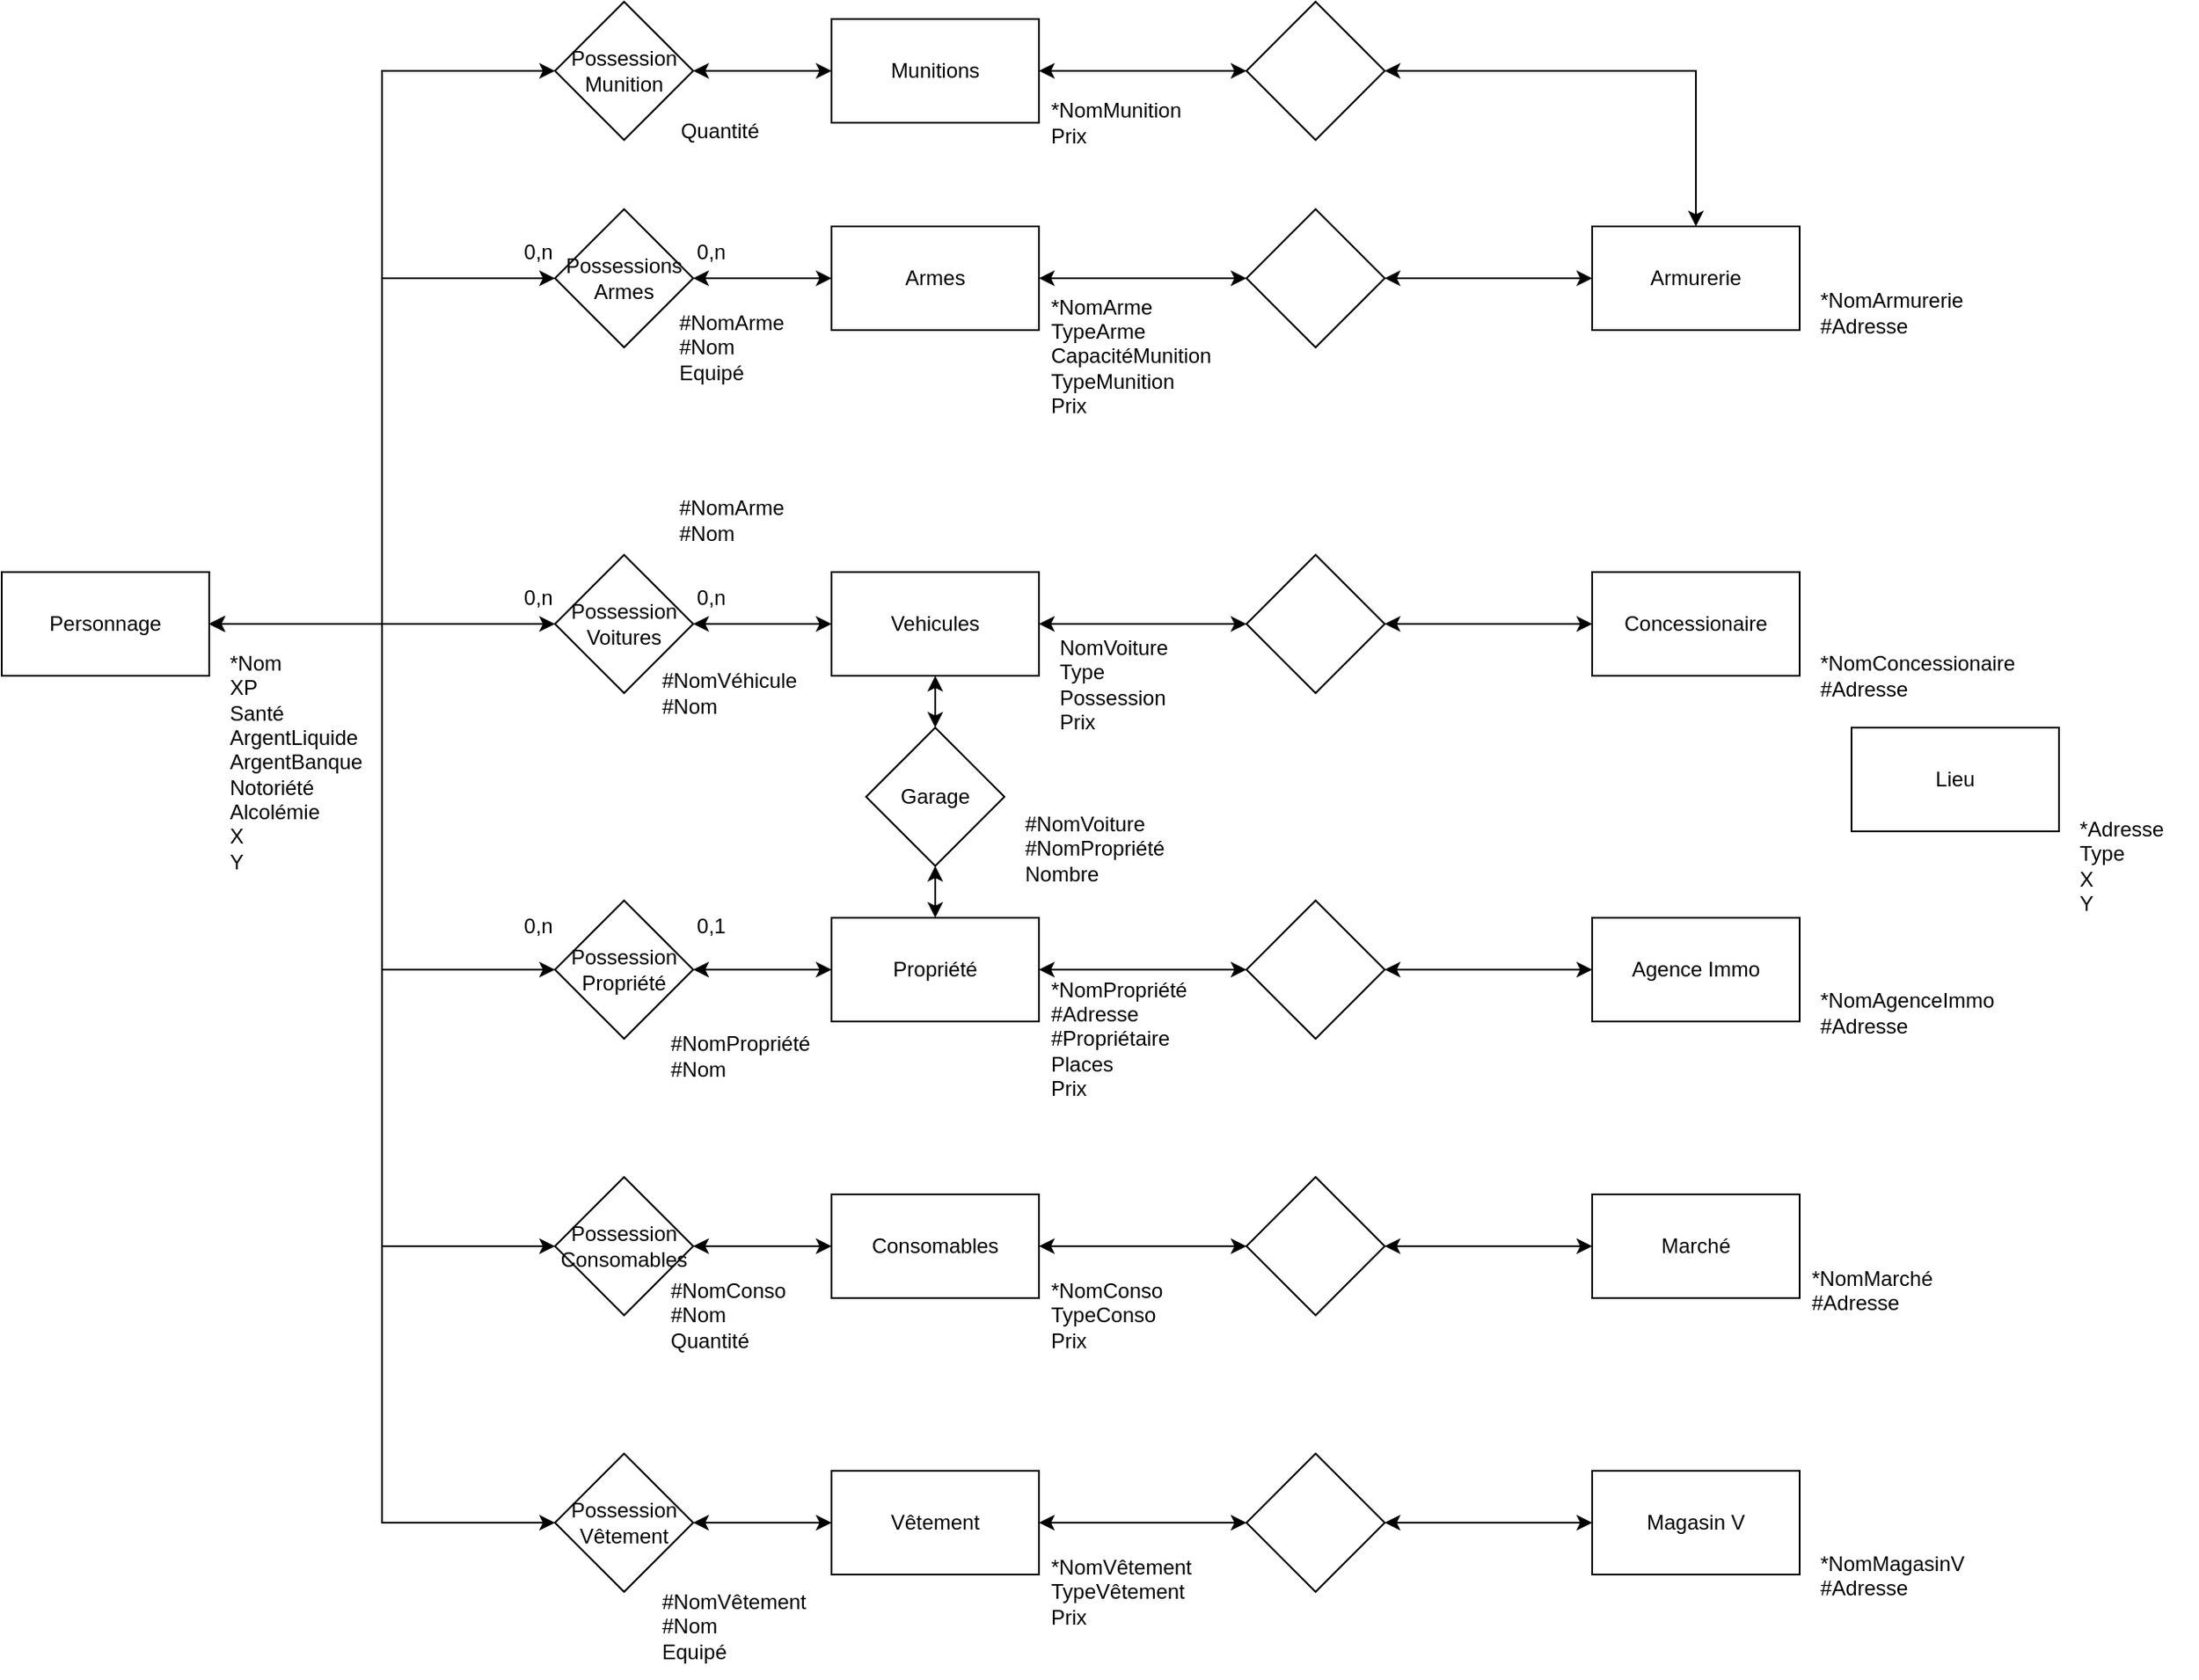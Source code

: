 <mxfile version="20.5.3" type="github" pages="3">
  <diagram id="il-SnUNJx3NYr_TmzlD_" name="Personage/Inventaire">
    <mxGraphModel dx="1422" dy="772" grid="1" gridSize="10" guides="1" tooltips="1" connect="1" arrows="1" fold="1" page="1" pageScale="1" pageWidth="3300" pageHeight="4681" math="0" shadow="0">
      <root>
        <mxCell id="0" />
        <mxCell id="1" parent="0" />
        <mxCell id="JLFrp-8e6fYQRxmUoxAQ-8" style="edgeStyle=orthogonalEdgeStyle;rounded=0;orthogonalLoop=1;jettySize=auto;html=1;exitX=1;exitY=0.5;exitDx=0;exitDy=0;startArrow=classic;startFill=1;" parent="1" source="JLFrp-8e6fYQRxmUoxAQ-1" target="JLFrp-8e6fYQRxmUoxAQ-2" edge="1">
          <mxGeometry relative="1" as="geometry" />
        </mxCell>
        <mxCell id="JLFrp-8e6fYQRxmUoxAQ-9" style="edgeStyle=orthogonalEdgeStyle;rounded=0;orthogonalLoop=1;jettySize=auto;html=1;exitX=1;exitY=0.5;exitDx=0;exitDy=0;entryX=0;entryY=0.5;entryDx=0;entryDy=0;startArrow=classic;startFill=1;" parent="1" source="JLFrp-8e6fYQRxmUoxAQ-1" target="JLFrp-8e6fYQRxmUoxAQ-6" edge="1">
          <mxGeometry relative="1" as="geometry" />
        </mxCell>
        <mxCell id="JLFrp-8e6fYQRxmUoxAQ-10" style="edgeStyle=orthogonalEdgeStyle;rounded=0;orthogonalLoop=1;jettySize=auto;html=1;exitX=1;exitY=0.5;exitDx=0;exitDy=0;entryX=0;entryY=0.5;entryDx=0;entryDy=0;startArrow=classic;startFill=1;" parent="1" source="JLFrp-8e6fYQRxmUoxAQ-1" target="JLFrp-8e6fYQRxmUoxAQ-7" edge="1">
          <mxGeometry relative="1" as="geometry" />
        </mxCell>
        <mxCell id="jwE_SnMSWF_ljgSogpeD-37" style="edgeStyle=orthogonalEdgeStyle;rounded=0;orthogonalLoop=1;jettySize=auto;html=1;exitX=1;exitY=0.5;exitDx=0;exitDy=0;entryX=0;entryY=0.5;entryDx=0;entryDy=0;startArrow=classic;startFill=1;" parent="1" source="JLFrp-8e6fYQRxmUoxAQ-1" target="jwE_SnMSWF_ljgSogpeD-35" edge="1">
          <mxGeometry relative="1" as="geometry" />
        </mxCell>
        <mxCell id="JLFrp-8e6fYQRxmUoxAQ-1" value="Personnage" style="whiteSpace=wrap;html=1;" parent="1" vertex="1">
          <mxGeometry x="240" y="370" width="120" height="60" as="geometry" />
        </mxCell>
        <mxCell id="JLFrp-8e6fYQRxmUoxAQ-14" style="edgeStyle=orthogonalEdgeStyle;rounded=0;orthogonalLoop=1;jettySize=auto;html=1;exitX=1;exitY=0.5;exitDx=0;exitDy=0;entryX=0;entryY=0.5;entryDx=0;entryDy=0;startArrow=classic;startFill=1;" parent="1" source="JLFrp-8e6fYQRxmUoxAQ-2" target="JLFrp-8e6fYQRxmUoxAQ-11" edge="1">
          <mxGeometry relative="1" as="geometry" />
        </mxCell>
        <mxCell id="JLFrp-8e6fYQRxmUoxAQ-2" value="&lt;div&gt;Possession&lt;/div&gt;&lt;div&gt;Voitures&lt;br&gt;&lt;/div&gt;" style="rhombus;whiteSpace=wrap;html=1;" parent="1" vertex="1">
          <mxGeometry x="560" y="360" width="80" height="80" as="geometry" />
        </mxCell>
        <mxCell id="JLFrp-8e6fYQRxmUoxAQ-36" style="edgeStyle=orthogonalEdgeStyle;rounded=0;orthogonalLoop=1;jettySize=auto;html=1;exitX=1;exitY=0.5;exitDx=0;exitDy=0;entryX=0;entryY=0.5;entryDx=0;entryDy=0;startArrow=classic;startFill=1;" parent="1" source="JLFrp-8e6fYQRxmUoxAQ-4" target="JLFrp-8e6fYQRxmUoxAQ-35" edge="1">
          <mxGeometry relative="1" as="geometry" />
        </mxCell>
        <mxCell id="JLFrp-8e6fYQRxmUoxAQ-4" value="Armes" style="whiteSpace=wrap;html=1;" parent="1" vertex="1">
          <mxGeometry x="720" y="170" width="120" height="60" as="geometry" />
        </mxCell>
        <mxCell id="JLFrp-8e6fYQRxmUoxAQ-5" value="&lt;div align=&quot;left&quot;&gt;*Nom&lt;/div&gt;&lt;div align=&quot;left&quot;&gt;XP&lt;/div&gt;&lt;div align=&quot;left&quot;&gt;Santé&lt;/div&gt;&lt;div align=&quot;left&quot;&gt;ArgentLiquide&lt;/div&gt;&lt;div align=&quot;left&quot;&gt;ArgentBanque&lt;br&gt;&lt;/div&gt;Notoriété&lt;div align=&quot;left&quot;&gt;Alcolémie&lt;br&gt;&lt;/div&gt;&lt;div&gt;X&lt;/div&gt;&lt;div&gt;Y&lt;br&gt;&lt;/div&gt;" style="text;html=1;align=left;verticalAlign=middle;resizable=0;points=[];autosize=1;strokeColor=none;fillColor=none;" parent="1" vertex="1">
          <mxGeometry x="370" y="410" width="100" height="140" as="geometry" />
        </mxCell>
        <mxCell id="JLFrp-8e6fYQRxmUoxAQ-13" style="edgeStyle=orthogonalEdgeStyle;rounded=0;orthogonalLoop=1;jettySize=auto;html=1;exitX=1;exitY=0.5;exitDx=0;exitDy=0;entryX=0;entryY=0.5;entryDx=0;entryDy=0;startArrow=classic;startFill=1;" parent="1" source="JLFrp-8e6fYQRxmUoxAQ-6" target="JLFrp-8e6fYQRxmUoxAQ-4" edge="1">
          <mxGeometry relative="1" as="geometry" />
        </mxCell>
        <mxCell id="JLFrp-8e6fYQRxmUoxAQ-6" value="&lt;div&gt;Possessions&lt;/div&gt;&lt;div&gt;Armes&lt;br&gt;&lt;/div&gt;" style="rhombus;whiteSpace=wrap;html=1;" parent="1" vertex="1">
          <mxGeometry x="560" y="160" width="80" height="80" as="geometry" />
        </mxCell>
        <mxCell id="JLFrp-8e6fYQRxmUoxAQ-15" style="edgeStyle=orthogonalEdgeStyle;rounded=0;orthogonalLoop=1;jettySize=auto;html=1;exitX=1;exitY=0.5;exitDx=0;exitDy=0;entryX=0;entryY=0.5;entryDx=0;entryDy=0;startArrow=classic;startFill=1;" parent="1" source="JLFrp-8e6fYQRxmUoxAQ-7" target="JLFrp-8e6fYQRxmUoxAQ-12" edge="1">
          <mxGeometry relative="1" as="geometry" />
        </mxCell>
        <mxCell id="JLFrp-8e6fYQRxmUoxAQ-7" value="Possession Propriété" style="rhombus;whiteSpace=wrap;html=1;" parent="1" vertex="1">
          <mxGeometry x="560" y="560" width="80" height="80" as="geometry" />
        </mxCell>
        <mxCell id="JLFrp-8e6fYQRxmUoxAQ-41" style="edgeStyle=orthogonalEdgeStyle;rounded=0;orthogonalLoop=1;jettySize=auto;html=1;exitX=1;exitY=0.5;exitDx=0;exitDy=0;entryX=0;entryY=0.5;entryDx=0;entryDy=0;startArrow=classic;startFill=1;" parent="1" source="JLFrp-8e6fYQRxmUoxAQ-11" target="JLFrp-8e6fYQRxmUoxAQ-40" edge="1">
          <mxGeometry relative="1" as="geometry" />
        </mxCell>
        <mxCell id="JLFrp-8e6fYQRxmUoxAQ-11" value="Vehicules" style="whiteSpace=wrap;html=1;" parent="1" vertex="1">
          <mxGeometry x="720" y="370" width="120" height="60" as="geometry" />
        </mxCell>
        <mxCell id="JLFrp-8e6fYQRxmUoxAQ-44" style="edgeStyle=orthogonalEdgeStyle;rounded=0;orthogonalLoop=1;jettySize=auto;html=1;exitX=1;exitY=0.5;exitDx=0;exitDy=0;startArrow=classic;startFill=1;" parent="1" source="JLFrp-8e6fYQRxmUoxAQ-12" target="JLFrp-8e6fYQRxmUoxAQ-43" edge="1">
          <mxGeometry relative="1" as="geometry" />
        </mxCell>
        <mxCell id="JLFrp-8e6fYQRxmUoxAQ-12" value="Propriété" style="whiteSpace=wrap;html=1;" parent="1" vertex="1">
          <mxGeometry x="720" y="570" width="120" height="60" as="geometry" />
        </mxCell>
        <mxCell id="JLFrp-8e6fYQRxmUoxAQ-17" style="edgeStyle=orthogonalEdgeStyle;rounded=0;orthogonalLoop=1;jettySize=auto;html=1;exitX=0.5;exitY=0;exitDx=0;exitDy=0;entryX=0.5;entryY=1;entryDx=0;entryDy=0;startArrow=classic;startFill=1;" parent="1" source="JLFrp-8e6fYQRxmUoxAQ-16" target="JLFrp-8e6fYQRxmUoxAQ-11" edge="1">
          <mxGeometry relative="1" as="geometry" />
        </mxCell>
        <mxCell id="JLFrp-8e6fYQRxmUoxAQ-18" style="edgeStyle=orthogonalEdgeStyle;rounded=0;orthogonalLoop=1;jettySize=auto;html=1;exitX=0.5;exitY=1;exitDx=0;exitDy=0;entryX=0.5;entryY=0;entryDx=0;entryDy=0;startArrow=classic;startFill=1;" parent="1" source="JLFrp-8e6fYQRxmUoxAQ-16" target="JLFrp-8e6fYQRxmUoxAQ-12" edge="1">
          <mxGeometry relative="1" as="geometry" />
        </mxCell>
        <mxCell id="JLFrp-8e6fYQRxmUoxAQ-16" value="Garage" style="rhombus;whiteSpace=wrap;html=1;" parent="1" vertex="1">
          <mxGeometry x="740" y="460" width="80" height="80" as="geometry" />
        </mxCell>
        <mxCell id="JLFrp-8e6fYQRxmUoxAQ-19" value="0,n" style="text;html=1;align=center;verticalAlign=middle;resizable=0;points=[];autosize=1;strokeColor=none;fillColor=none;" parent="1" vertex="1">
          <mxGeometry x="530" y="370" width="40" height="30" as="geometry" />
        </mxCell>
        <mxCell id="JLFrp-8e6fYQRxmUoxAQ-21" value="0,n" style="text;html=1;align=center;verticalAlign=middle;resizable=0;points=[];autosize=1;strokeColor=none;fillColor=none;" parent="1" vertex="1">
          <mxGeometry x="630" y="370" width="40" height="30" as="geometry" />
        </mxCell>
        <mxCell id="JLFrp-8e6fYQRxmUoxAQ-22" value="0,n" style="text;html=1;align=center;verticalAlign=middle;resizable=0;points=[];autosize=1;strokeColor=none;fillColor=none;" parent="1" vertex="1">
          <mxGeometry x="530" y="170" width="40" height="30" as="geometry" />
        </mxCell>
        <mxCell id="JLFrp-8e6fYQRxmUoxAQ-23" value="0,n" style="text;html=1;align=center;verticalAlign=middle;resizable=0;points=[];autosize=1;strokeColor=none;fillColor=none;" parent="1" vertex="1">
          <mxGeometry x="630" y="170" width="40" height="30" as="geometry" />
        </mxCell>
        <mxCell id="JLFrp-8e6fYQRxmUoxAQ-24" value="0,n" style="text;html=1;align=center;verticalAlign=middle;resizable=0;points=[];autosize=1;strokeColor=none;fillColor=none;" parent="1" vertex="1">
          <mxGeometry x="530" y="560" width="40" height="30" as="geometry" />
        </mxCell>
        <mxCell id="JLFrp-8e6fYQRxmUoxAQ-25" value="0,1" style="text;html=1;align=center;verticalAlign=middle;resizable=0;points=[];autosize=1;strokeColor=none;fillColor=none;" parent="1" vertex="1">
          <mxGeometry x="630" y="560" width="40" height="30" as="geometry" />
        </mxCell>
        <mxCell id="JLFrp-8e6fYQRxmUoxAQ-26" value="&lt;div align=&quot;left&quot;&gt;*NomArme&lt;/div&gt;&lt;div align=&quot;left&quot;&gt;TypeArme&lt;/div&gt;&lt;div&gt;CapacitéMunition&lt;/div&gt;&lt;div&gt;TypeMunition&lt;/div&gt;&lt;div&gt;Prix&lt;br&gt;&lt;/div&gt;" style="text;html=1;align=left;verticalAlign=middle;resizable=0;points=[];autosize=1;strokeColor=none;fillColor=none;" parent="1" vertex="1">
          <mxGeometry x="845" y="200" width="120" height="90" as="geometry" />
        </mxCell>
        <mxCell id="JLFrp-8e6fYQRxmUoxAQ-30" value="&lt;div align=&quot;left&quot;&gt;#NomArme&lt;/div&gt;&lt;div align=&quot;left&quot;&gt;#Nom&lt;/div&gt;" style="text;html=1;align=left;verticalAlign=middle;resizable=0;points=[];autosize=1;strokeColor=none;fillColor=none;" parent="1" vertex="1">
          <mxGeometry x="630" y="320" width="80" height="40" as="geometry" />
        </mxCell>
        <mxCell id="JLFrp-8e6fYQRxmUoxAQ-31" value="&lt;div align=&quot;left&quot;&gt;NomVoiture&lt;/div&gt;&lt;div align=&quot;left&quot;&gt;Type&lt;br&gt;&lt;/div&gt;&lt;div align=&quot;left&quot;&gt;Possession&lt;/div&gt;&lt;div align=&quot;left&quot;&gt;Prix&lt;br&gt;&lt;/div&gt;" style="text;html=1;align=left;verticalAlign=middle;resizable=0;points=[];autosize=1;strokeColor=none;fillColor=none;" parent="1" vertex="1">
          <mxGeometry x="850" y="400" width="90" height="70" as="geometry" />
        </mxCell>
        <mxCell id="JLFrp-8e6fYQRxmUoxAQ-32" value="Armurerie" style="whiteSpace=wrap;html=1;" parent="1" vertex="1">
          <mxGeometry x="1160" y="170" width="120" height="60" as="geometry" />
        </mxCell>
        <mxCell id="JLFrp-8e6fYQRxmUoxAQ-33" value="Concessionaire" style="whiteSpace=wrap;html=1;" parent="1" vertex="1">
          <mxGeometry x="1160" y="370" width="120" height="60" as="geometry" />
        </mxCell>
        <mxCell id="JLFrp-8e6fYQRxmUoxAQ-34" value="&lt;div&gt;Agence Immo&lt;/div&gt;" style="whiteSpace=wrap;html=1;" parent="1" vertex="1">
          <mxGeometry x="1160" y="570" width="120" height="60" as="geometry" />
        </mxCell>
        <mxCell id="JLFrp-8e6fYQRxmUoxAQ-37" style="edgeStyle=orthogonalEdgeStyle;rounded=0;orthogonalLoop=1;jettySize=auto;html=1;exitX=1;exitY=0.5;exitDx=0;exitDy=0;startArrow=classic;startFill=1;" parent="1" source="JLFrp-8e6fYQRxmUoxAQ-35" target="JLFrp-8e6fYQRxmUoxAQ-32" edge="1">
          <mxGeometry relative="1" as="geometry" />
        </mxCell>
        <mxCell id="JLFrp-8e6fYQRxmUoxAQ-35" value="" style="rhombus;whiteSpace=wrap;html=1;" parent="1" vertex="1">
          <mxGeometry x="960" y="160" width="80" height="80" as="geometry" />
        </mxCell>
        <mxCell id="JLFrp-8e6fYQRxmUoxAQ-38" value="&lt;div align=&quot;left&quot;&gt;*NomPropriété&lt;/div&gt;&lt;div align=&quot;left&quot;&gt;#Adresse&lt;/div&gt;&lt;div align=&quot;left&quot;&gt;#Propriétaire&lt;/div&gt;&lt;div align=&quot;left&quot;&gt;Places&lt;/div&gt;&lt;div align=&quot;left&quot;&gt;Prix&lt;br&gt;&lt;/div&gt;" style="text;html=1;align=left;verticalAlign=middle;resizable=0;points=[];autosize=1;strokeColor=none;fillColor=none;" parent="1" vertex="1">
          <mxGeometry x="845" y="595" width="100" height="90" as="geometry" />
        </mxCell>
        <mxCell id="JLFrp-8e6fYQRxmUoxAQ-39" value="&lt;div align=&quot;left&quot;&gt;#NomVoiture&lt;/div&gt;&lt;div align=&quot;left&quot;&gt;#NomPropriété&lt;/div&gt;&lt;div align=&quot;left&quot;&gt;Nombre&lt;br&gt;&lt;/div&gt;" style="text;html=1;align=left;verticalAlign=middle;resizable=0;points=[];autosize=1;strokeColor=none;fillColor=none;" parent="1" vertex="1">
          <mxGeometry x="830" y="500" width="100" height="60" as="geometry" />
        </mxCell>
        <mxCell id="JLFrp-8e6fYQRxmUoxAQ-42" style="edgeStyle=orthogonalEdgeStyle;rounded=0;orthogonalLoop=1;jettySize=auto;html=1;exitX=1;exitY=0.5;exitDx=0;exitDy=0;entryX=0;entryY=0.5;entryDx=0;entryDy=0;startArrow=classic;startFill=1;" parent="1" source="JLFrp-8e6fYQRxmUoxAQ-40" target="JLFrp-8e6fYQRxmUoxAQ-33" edge="1">
          <mxGeometry relative="1" as="geometry" />
        </mxCell>
        <mxCell id="JLFrp-8e6fYQRxmUoxAQ-40" value="" style="rhombus;whiteSpace=wrap;html=1;" parent="1" vertex="1">
          <mxGeometry x="960" y="360" width="80" height="80" as="geometry" />
        </mxCell>
        <mxCell id="JLFrp-8e6fYQRxmUoxAQ-45" style="edgeStyle=orthogonalEdgeStyle;rounded=0;orthogonalLoop=1;jettySize=auto;html=1;exitX=1;exitY=0.5;exitDx=0;exitDy=0;entryX=0;entryY=0.5;entryDx=0;entryDy=0;startArrow=classic;startFill=1;" parent="1" source="JLFrp-8e6fYQRxmUoxAQ-43" target="JLFrp-8e6fYQRxmUoxAQ-34" edge="1">
          <mxGeometry relative="1" as="geometry" />
        </mxCell>
        <mxCell id="JLFrp-8e6fYQRxmUoxAQ-43" value="" style="rhombus;whiteSpace=wrap;html=1;" parent="1" vertex="1">
          <mxGeometry x="960" y="560" width="80" height="80" as="geometry" />
        </mxCell>
        <mxCell id="JLFrp-8e6fYQRxmUoxAQ-46" value="&lt;div align=&quot;left&quot;&gt;*NomArmurerie&lt;/div&gt;&lt;div align=&quot;left&quot;&gt;#Adresse&lt;br&gt;&lt;/div&gt;" style="text;html=1;align=left;verticalAlign=middle;resizable=0;points=[];autosize=1;strokeColor=none;fillColor=none;" parent="1" vertex="1">
          <mxGeometry x="1290" y="200" width="110" height="40" as="geometry" />
        </mxCell>
        <mxCell id="JLFrp-8e6fYQRxmUoxAQ-47" value="&lt;div align=&quot;left&quot;&gt;*NomAgenceImmo&lt;/div&gt;&lt;div align=&quot;left&quot;&gt;#Adresse&lt;br&gt;&lt;/div&gt;" style="text;html=1;align=left;verticalAlign=middle;resizable=0;points=[];autosize=1;strokeColor=none;fillColor=none;" parent="1" vertex="1">
          <mxGeometry x="1290" y="605" width="120" height="40" as="geometry" />
        </mxCell>
        <mxCell id="JLFrp-8e6fYQRxmUoxAQ-48" value="&lt;div align=&quot;left&quot;&gt;*NomConcessionaire&lt;/div&gt;&lt;div align=&quot;left&quot;&gt;#Adresse&lt;br&gt;&lt;/div&gt;" style="text;html=1;align=left;verticalAlign=middle;resizable=0;points=[];autosize=1;strokeColor=none;fillColor=none;" parent="1" vertex="1">
          <mxGeometry x="1290" y="410" width="140" height="40" as="geometry" />
        </mxCell>
        <mxCell id="JLFrp-8e6fYQRxmUoxAQ-49" value="Lieu" style="whiteSpace=wrap;html=1;" parent="1" vertex="1">
          <mxGeometry x="1310" y="460" width="120" height="60" as="geometry" />
        </mxCell>
        <mxCell id="JLFrp-8e6fYQRxmUoxAQ-50" value="&lt;div align=&quot;left&quot;&gt;*Adresse&lt;/div&gt;&lt;div align=&quot;left&quot;&gt;Type&lt;br&gt;&lt;/div&gt;&lt;div align=&quot;left&quot;&gt;X&lt;/div&gt;&lt;div align=&quot;left&quot;&gt;Y&lt;br&gt;&lt;/div&gt;" style="text;html=1;align=left;verticalAlign=middle;resizable=0;points=[];autosize=1;strokeColor=none;fillColor=none;" parent="1" vertex="1">
          <mxGeometry x="1440" y="505" width="70" height="70" as="geometry" />
        </mxCell>
        <mxCell id="jwE_SnMSWF_ljgSogpeD-7" style="edgeStyle=orthogonalEdgeStyle;rounded=0;orthogonalLoop=1;jettySize=auto;html=1;exitX=1;exitY=0.5;exitDx=0;exitDy=0;startArrow=classic;startFill=1;" parent="1" source="jwE_SnMSWF_ljgSogpeD-4" target="jwE_SnMSWF_ljgSogpeD-5" edge="1">
          <mxGeometry relative="1" as="geometry" />
        </mxCell>
        <mxCell id="jwE_SnMSWF_ljgSogpeD-4" value="Consomables" style="whiteSpace=wrap;html=1;" parent="1" vertex="1">
          <mxGeometry x="720" y="730" width="120" height="60" as="geometry" />
        </mxCell>
        <mxCell id="jwE_SnMSWF_ljgSogpeD-9" style="edgeStyle=orthogonalEdgeStyle;rounded=0;orthogonalLoop=1;jettySize=auto;html=1;exitX=1;exitY=0.5;exitDx=0;exitDy=0;entryX=0;entryY=0.5;entryDx=0;entryDy=0;startArrow=classic;startFill=1;" parent="1" source="jwE_SnMSWF_ljgSogpeD-5" target="jwE_SnMSWF_ljgSogpeD-8" edge="1">
          <mxGeometry relative="1" as="geometry" />
        </mxCell>
        <mxCell id="jwE_SnMSWF_ljgSogpeD-5" value="" style="rhombus;whiteSpace=wrap;html=1;" parent="1" vertex="1">
          <mxGeometry x="960" y="720" width="80" height="80" as="geometry" />
        </mxCell>
        <mxCell id="jwE_SnMSWF_ljgSogpeD-8" value="Marché" style="whiteSpace=wrap;html=1;" parent="1" vertex="1">
          <mxGeometry x="1160" y="730" width="120" height="60" as="geometry" />
        </mxCell>
        <mxCell id="jwE_SnMSWF_ljgSogpeD-18" style="edgeStyle=orthogonalEdgeStyle;rounded=0;orthogonalLoop=1;jettySize=auto;html=1;exitX=1;exitY=0.5;exitDx=0;exitDy=0;entryX=0.5;entryY=0;entryDx=0;entryDy=0;startArrow=classic;startFill=1;" parent="1" source="jwE_SnMSWF_ljgSogpeD-10" target="JLFrp-8e6fYQRxmUoxAQ-32" edge="1">
          <mxGeometry relative="1" as="geometry" />
        </mxCell>
        <mxCell id="jwE_SnMSWF_ljgSogpeD-10" value="" style="rhombus;whiteSpace=wrap;html=1;" parent="1" vertex="1">
          <mxGeometry x="960" y="40" width="80" height="80" as="geometry" />
        </mxCell>
        <mxCell id="jwE_SnMSWF_ljgSogpeD-15" value="" style="edgeStyle=orthogonalEdgeStyle;rounded=0;orthogonalLoop=1;jettySize=auto;html=1;startArrow=classic;startFill=1;" parent="1" source="jwE_SnMSWF_ljgSogpeD-11" target="jwE_SnMSWF_ljgSogpeD-14" edge="1">
          <mxGeometry relative="1" as="geometry" />
        </mxCell>
        <mxCell id="jwE_SnMSWF_ljgSogpeD-17" style="edgeStyle=orthogonalEdgeStyle;rounded=0;orthogonalLoop=1;jettySize=auto;html=1;exitX=1;exitY=0.5;exitDx=0;exitDy=0;startArrow=classic;startFill=1;" parent="1" source="jwE_SnMSWF_ljgSogpeD-11" target="jwE_SnMSWF_ljgSogpeD-10" edge="1">
          <mxGeometry relative="1" as="geometry" />
        </mxCell>
        <mxCell id="jwE_SnMSWF_ljgSogpeD-11" value="Munitions" style="whiteSpace=wrap;html=1;" parent="1" vertex="1">
          <mxGeometry x="720" y="50" width="120" height="60" as="geometry" />
        </mxCell>
        <mxCell id="jwE_SnMSWF_ljgSogpeD-16" style="edgeStyle=orthogonalEdgeStyle;rounded=0;orthogonalLoop=1;jettySize=auto;html=1;exitX=0;exitY=0.5;exitDx=0;exitDy=0;entryX=1;entryY=0.5;entryDx=0;entryDy=0;startArrow=classic;startFill=1;" parent="1" source="jwE_SnMSWF_ljgSogpeD-14" target="JLFrp-8e6fYQRxmUoxAQ-1" edge="1">
          <mxGeometry relative="1" as="geometry" />
        </mxCell>
        <mxCell id="jwE_SnMSWF_ljgSogpeD-14" value="&lt;div&gt;Possession&lt;/div&gt;&lt;div&gt;Munition&lt;br&gt;&lt;/div&gt;" style="rhombus;whiteSpace=wrap;html=1;" parent="1" vertex="1">
          <mxGeometry x="560" y="40" width="80" height="80" as="geometry" />
        </mxCell>
        <mxCell id="jwE_SnMSWF_ljgSogpeD-19" value="&lt;div align=&quot;left&quot;&gt;*NomConso&lt;/div&gt;&lt;div align=&quot;left&quot;&gt;TypeConso&lt;/div&gt;&lt;div align=&quot;left&quot;&gt;Prix&lt;/div&gt;" style="text;html=1;align=left;verticalAlign=middle;resizable=0;points=[];autosize=1;strokeColor=none;fillColor=none;" parent="1" vertex="1">
          <mxGeometry x="845" y="770" width="90" height="60" as="geometry" />
        </mxCell>
        <mxCell id="jwE_SnMSWF_ljgSogpeD-22" style="edgeStyle=orthogonalEdgeStyle;rounded=0;orthogonalLoop=1;jettySize=auto;html=1;exitX=0;exitY=0.5;exitDx=0;exitDy=0;entryX=1;entryY=0.5;entryDx=0;entryDy=0;startArrow=classic;startFill=1;" parent="1" source="jwE_SnMSWF_ljgSogpeD-21" target="JLFrp-8e6fYQRxmUoxAQ-1" edge="1">
          <mxGeometry relative="1" as="geometry" />
        </mxCell>
        <mxCell id="jwE_SnMSWF_ljgSogpeD-23" style="edgeStyle=orthogonalEdgeStyle;rounded=0;orthogonalLoop=1;jettySize=auto;html=1;exitX=1;exitY=0.5;exitDx=0;exitDy=0;startArrow=classic;startFill=1;" parent="1" source="jwE_SnMSWF_ljgSogpeD-21" target="jwE_SnMSWF_ljgSogpeD-4" edge="1">
          <mxGeometry relative="1" as="geometry" />
        </mxCell>
        <mxCell id="jwE_SnMSWF_ljgSogpeD-21" value="&lt;div&gt;Possession&lt;/div&gt;&lt;div&gt;Consomables&lt;br&gt;&lt;/div&gt;" style="rhombus;whiteSpace=wrap;html=1;" parent="1" vertex="1">
          <mxGeometry x="560" y="720" width="80" height="80" as="geometry" />
        </mxCell>
        <mxCell id="jwE_SnMSWF_ljgSogpeD-24" value="&lt;div align=&quot;left&quot;&gt;#NomConso&lt;/div&gt;&lt;div align=&quot;left&quot;&gt;#Nom&lt;br&gt;&lt;/div&gt;&lt;div align=&quot;left&quot;&gt;Quantité&lt;/div&gt;" style="text;html=1;align=left;verticalAlign=middle;resizable=0;points=[];autosize=1;strokeColor=none;fillColor=none;" parent="1" vertex="1">
          <mxGeometry x="625" y="770" width="90" height="60" as="geometry" />
        </mxCell>
        <mxCell id="jwE_SnMSWF_ljgSogpeD-25" value="Quantité" style="text;html=1;align=center;verticalAlign=middle;resizable=0;points=[];autosize=1;strokeColor=none;fillColor=none;" parent="1" vertex="1">
          <mxGeometry x="620" y="100" width="70" height="30" as="geometry" />
        </mxCell>
        <mxCell id="jwE_SnMSWF_ljgSogpeD-26" value="&lt;div align=&quot;left&quot;&gt;*NomMarché&lt;/div&gt;&lt;div align=&quot;left&quot;&gt;#Adresse&lt;br&gt;&lt;/div&gt;" style="text;whiteSpace=wrap;html=1;" parent="1" vertex="1">
          <mxGeometry x="1285" y="765" width="130" height="50" as="geometry" />
        </mxCell>
        <mxCell id="jwE_SnMSWF_ljgSogpeD-27" value="&lt;div align=&quot;left&quot;&gt;*NomMunition&lt;/div&gt;&lt;div align=&quot;left&quot;&gt;Prix&lt;br&gt;&lt;/div&gt;" style="text;html=1;align=left;verticalAlign=middle;resizable=0;points=[];autosize=1;strokeColor=none;fillColor=none;" parent="1" vertex="1">
          <mxGeometry x="845" y="90" width="100" height="40" as="geometry" />
        </mxCell>
        <mxCell id="jwE_SnMSWF_ljgSogpeD-28" style="edgeStyle=orthogonalEdgeStyle;rounded=0;orthogonalLoop=1;jettySize=auto;html=1;exitX=1;exitY=0.5;exitDx=0;exitDy=0;startArrow=classic;startFill=1;" parent="1" source="jwE_SnMSWF_ljgSogpeD-29" target="jwE_SnMSWF_ljgSogpeD-31" edge="1">
          <mxGeometry relative="1" as="geometry" />
        </mxCell>
        <mxCell id="jwE_SnMSWF_ljgSogpeD-29" value="Vêtement" style="whiteSpace=wrap;html=1;" parent="1" vertex="1">
          <mxGeometry x="720" y="890" width="120" height="60" as="geometry" />
        </mxCell>
        <mxCell id="jwE_SnMSWF_ljgSogpeD-30" style="edgeStyle=orthogonalEdgeStyle;rounded=0;orthogonalLoop=1;jettySize=auto;html=1;exitX=1;exitY=0.5;exitDx=0;exitDy=0;entryX=0;entryY=0.5;entryDx=0;entryDy=0;startArrow=classic;startFill=1;" parent="1" source="jwE_SnMSWF_ljgSogpeD-31" target="jwE_SnMSWF_ljgSogpeD-32" edge="1">
          <mxGeometry relative="1" as="geometry" />
        </mxCell>
        <mxCell id="jwE_SnMSWF_ljgSogpeD-31" value="" style="rhombus;whiteSpace=wrap;html=1;" parent="1" vertex="1">
          <mxGeometry x="960" y="880" width="80" height="80" as="geometry" />
        </mxCell>
        <mxCell id="jwE_SnMSWF_ljgSogpeD-32" value="Magasin V" style="whiteSpace=wrap;html=1;" parent="1" vertex="1">
          <mxGeometry x="1160" y="890" width="120" height="60" as="geometry" />
        </mxCell>
        <mxCell id="jwE_SnMSWF_ljgSogpeD-33" value="&lt;div align=&quot;left&quot;&gt;*NomVêtement&lt;/div&gt;&lt;div align=&quot;left&quot;&gt;TypeVêtement&lt;/div&gt;&lt;div align=&quot;left&quot;&gt;Prix&lt;/div&gt;" style="text;html=1;align=left;verticalAlign=middle;resizable=0;points=[];autosize=1;strokeColor=none;fillColor=none;" parent="1" vertex="1">
          <mxGeometry x="845" y="930" width="100" height="60" as="geometry" />
        </mxCell>
        <mxCell id="jwE_SnMSWF_ljgSogpeD-34" style="edgeStyle=orthogonalEdgeStyle;rounded=0;orthogonalLoop=1;jettySize=auto;html=1;exitX=1;exitY=0.5;exitDx=0;exitDy=0;startArrow=classic;startFill=1;" parent="1" source="jwE_SnMSWF_ljgSogpeD-35" target="jwE_SnMSWF_ljgSogpeD-29" edge="1">
          <mxGeometry relative="1" as="geometry" />
        </mxCell>
        <mxCell id="jwE_SnMSWF_ljgSogpeD-35" value="&lt;div&gt;Possession&lt;/div&gt;&lt;div&gt;Vêtement&lt;br&gt;&lt;/div&gt;" style="rhombus;whiteSpace=wrap;html=1;" parent="1" vertex="1">
          <mxGeometry x="560" y="880" width="80" height="80" as="geometry" />
        </mxCell>
        <mxCell id="jwE_SnMSWF_ljgSogpeD-43" value="&lt;div align=&quot;left&quot;&gt;#NomVêtement&lt;br&gt;&lt;/div&gt;&lt;div align=&quot;left&quot;&gt;#Nom&lt;/div&gt;&lt;div align=&quot;left&quot;&gt;Equipé&lt;/div&gt;" style="text;html=1;align=left;verticalAlign=middle;resizable=0;points=[];autosize=1;strokeColor=none;fillColor=none;" parent="1" vertex="1">
          <mxGeometry x="620" y="950" width="110" height="60" as="geometry" />
        </mxCell>
        <mxCell id="jwE_SnMSWF_ljgSogpeD-44" value="&lt;div align=&quot;left&quot;&gt;#NomArme&lt;/div&gt;&lt;div align=&quot;left&quot;&gt;#Nom&lt;/div&gt;&lt;div align=&quot;left&quot;&gt;Equipé&lt;/div&gt;" style="text;html=1;align=left;verticalAlign=middle;resizable=0;points=[];autosize=1;strokeColor=none;fillColor=none;" parent="1" vertex="1">
          <mxGeometry x="630" y="210" width="80" height="60" as="geometry" />
        </mxCell>
        <mxCell id="jwE_SnMSWF_ljgSogpeD-46" value="&lt;div align=&quot;left&quot;&gt;#NomPropriété&lt;/div&gt;&lt;div align=&quot;left&quot;&gt;#Nom&lt;br&gt;&lt;/div&gt;" style="text;html=1;align=left;verticalAlign=middle;resizable=0;points=[];autosize=1;strokeColor=none;fillColor=none;" parent="1" vertex="1">
          <mxGeometry x="625" y="630" width="100" height="40" as="geometry" />
        </mxCell>
        <mxCell id="jwE_SnMSWF_ljgSogpeD-47" value="&lt;div align=&quot;left&quot;&gt;#NomVéhicule&lt;/div&gt;&lt;div align=&quot;left&quot;&gt;#Nom&lt;br&gt;&lt;/div&gt;" style="text;html=1;align=left;verticalAlign=middle;resizable=0;points=[];autosize=1;strokeColor=none;fillColor=none;" parent="1" vertex="1">
          <mxGeometry x="620" y="420" width="100" height="40" as="geometry" />
        </mxCell>
        <mxCell id="e4QDfaUHP4mziWm8itXX-1" value="&lt;div align=&quot;left&quot;&gt;*NomMagasinV&lt;/div&gt;&lt;div align=&quot;left&quot;&gt;#Adresse&lt;br&gt;&lt;/div&gt;" style="text;whiteSpace=wrap;html=1;" parent="1" vertex="1">
          <mxGeometry x="1290" y="930" width="130" height="50" as="geometry" />
        </mxCell>
      </root>
    </mxGraphModel>
  </diagram>
  <diagram id="O96RKZGK5kIYs8KKnPlf" name="Mission">
    <mxGraphModel dx="1673" dy="908" grid="1" gridSize="10" guides="1" tooltips="1" connect="1" arrows="1" fold="1" page="1" pageScale="1" pageWidth="3300" pageHeight="4681" math="0" shadow="0">
      <root>
        <mxCell id="0" />
        <mxCell id="1" parent="0" />
        <mxCell id="Mhq8bJMCOppNobwR5FlN-8" style="edgeStyle=orthogonalEdgeStyle;rounded=0;orthogonalLoop=1;jettySize=auto;html=1;exitX=1;exitY=0.5;exitDx=0;exitDy=0;entryX=0;entryY=0.5;entryDx=0;entryDy=0;startArrow=classic;startFill=1;" parent="1" source="Mhq8bJMCOppNobwR5FlN-1" target="Mhq8bJMCOppNobwR5FlN-6" edge="1">
          <mxGeometry relative="1" as="geometry" />
        </mxCell>
        <mxCell id="Mhq8bJMCOppNobwR5FlN-9" style="edgeStyle=orthogonalEdgeStyle;rounded=0;orthogonalLoop=1;jettySize=auto;html=1;exitX=1;exitY=0.5;exitDx=0;exitDy=0;startArrow=classic;startFill=1;" parent="1" source="Mhq8bJMCOppNobwR5FlN-1" target="Mhq8bJMCOppNobwR5FlN-4" edge="1">
          <mxGeometry relative="1" as="geometry" />
        </mxCell>
        <mxCell id="Mhq8bJMCOppNobwR5FlN-15" style="edgeStyle=orthogonalEdgeStyle;rounded=0;orthogonalLoop=1;jettySize=auto;html=1;exitX=1;exitY=0.5;exitDx=0;exitDy=0;entryX=0;entryY=0.5;entryDx=0;entryDy=0;startArrow=classic;startFill=1;" parent="1" source="Mhq8bJMCOppNobwR5FlN-1" target="Mhq8bJMCOppNobwR5FlN-11" edge="1">
          <mxGeometry relative="1" as="geometry" />
        </mxCell>
        <mxCell id="Mhq8bJMCOppNobwR5FlN-17" style="edgeStyle=orthogonalEdgeStyle;rounded=0;orthogonalLoop=1;jettySize=auto;html=1;exitX=1;exitY=0.5;exitDx=0;exitDy=0;entryX=0;entryY=0.5;entryDx=0;entryDy=0;startArrow=classic;startFill=1;" parent="1" source="Mhq8bJMCOppNobwR5FlN-1" target="Mhq8bJMCOppNobwR5FlN-12" edge="1">
          <mxGeometry relative="1" as="geometry" />
        </mxCell>
        <mxCell id="MtG-xFBMk56uvbiWjCGM-26" style="edgeStyle=orthogonalEdgeStyle;rounded=0;orthogonalLoop=1;jettySize=auto;html=1;exitX=0.5;exitY=1;exitDx=0;exitDy=0;entryX=0;entryY=0.5;entryDx=0;entryDy=0;" edge="1" parent="1" source="Mhq8bJMCOppNobwR5FlN-1" target="MtG-xFBMk56uvbiWjCGM-25">
          <mxGeometry relative="1" as="geometry" />
        </mxCell>
        <mxCell id="Mhq8bJMCOppNobwR5FlN-1" value="Personnage" style="whiteSpace=wrap;html=1;" parent="1" vertex="1">
          <mxGeometry x="80" y="210" width="120" height="60" as="geometry" />
        </mxCell>
        <mxCell id="Mhq8bJMCOppNobwR5FlN-2" value="&lt;div align=&quot;left&quot;&gt;*Nom&lt;/div&gt;&lt;div align=&quot;left&quot;&gt;XP&lt;/div&gt;&lt;div align=&quot;left&quot;&gt;Santé&lt;/div&gt;&lt;div align=&quot;left&quot;&gt;ArgentLiquide&lt;/div&gt;&lt;div align=&quot;left&quot;&gt;ArgentBanque&lt;br&gt;&lt;/div&gt;Notoriété&lt;div align=&quot;left&quot;&gt;Alcolémie&lt;/div&gt;&lt;div align=&quot;left&quot;&gt;Actif&lt;br&gt;&lt;/div&gt;" style="text;html=1;align=left;verticalAlign=middle;resizable=0;points=[];autosize=1;strokeColor=none;fillColor=none;" parent="1" vertex="1">
          <mxGeometry x="220" y="240" width="100" height="130" as="geometry" />
        </mxCell>
        <mxCell id="Mhq8bJMCOppNobwR5FlN-4" value="Crédite" style="rhombus;whiteSpace=wrap;html=1;" parent="1" vertex="1">
          <mxGeometry x="440" y="200" width="80" height="80" as="geometry" />
        </mxCell>
        <mxCell id="Mhq8bJMCOppNobwR5FlN-6" value="Concerne" style="rhombus;whiteSpace=wrap;html=1;" parent="1" vertex="1">
          <mxGeometry x="440" y="560" width="80" height="80" as="geometry" />
        </mxCell>
        <mxCell id="Mhq8bJMCOppNobwR5FlN-33" style="edgeStyle=orthogonalEdgeStyle;rounded=0;orthogonalLoop=1;jettySize=auto;html=1;exitX=0.5;exitY=1;exitDx=0;exitDy=0;startArrow=classic;startFill=1;" parent="1" source="Mhq8bJMCOppNobwR5FlN-7" target="Mhq8bJMCOppNobwR5FlN-32" edge="1">
          <mxGeometry relative="1" as="geometry" />
        </mxCell>
        <mxCell id="MtG-xFBMk56uvbiWjCGM-31" style="edgeStyle=orthogonalEdgeStyle;rounded=0;orthogonalLoop=1;jettySize=auto;html=1;exitX=0.5;exitY=0;exitDx=0;exitDy=0;entryX=1;entryY=0.5;entryDx=0;entryDy=0;" edge="1" parent="1" source="Mhq8bJMCOppNobwR5FlN-7" target="Mhq8bJMCOppNobwR5FlN-4">
          <mxGeometry relative="1" as="geometry" />
        </mxCell>
        <mxCell id="MtG-xFBMk56uvbiWjCGM-32" style="edgeStyle=orthogonalEdgeStyle;rounded=0;orthogonalLoop=1;jettySize=auto;html=1;exitX=0.5;exitY=0;exitDx=0;exitDy=0;entryX=1;entryY=0.5;entryDx=0;entryDy=0;" edge="1" parent="1" source="Mhq8bJMCOppNobwR5FlN-7" target="Mhq8bJMCOppNobwR5FlN-12">
          <mxGeometry relative="1" as="geometry" />
        </mxCell>
        <mxCell id="MtG-xFBMk56uvbiWjCGM-33" style="edgeStyle=orthogonalEdgeStyle;rounded=0;orthogonalLoop=1;jettySize=auto;html=1;exitX=0.5;exitY=0;exitDx=0;exitDy=0;entryX=1;entryY=0.5;entryDx=0;entryDy=0;" edge="1" parent="1" source="Mhq8bJMCOppNobwR5FlN-7" target="Mhq8bJMCOppNobwR5FlN-11">
          <mxGeometry relative="1" as="geometry" />
        </mxCell>
        <mxCell id="MtG-xFBMk56uvbiWjCGM-34" style="edgeStyle=orthogonalEdgeStyle;rounded=0;orthogonalLoop=1;jettySize=auto;html=1;exitX=0.5;exitY=0;exitDx=0;exitDy=0;entryX=1;entryY=0.5;entryDx=0;entryDy=0;" edge="1" parent="1" source="Mhq8bJMCOppNobwR5FlN-7" target="Mhq8bJMCOppNobwR5FlN-6">
          <mxGeometry relative="1" as="geometry" />
        </mxCell>
        <mxCell id="Mhq8bJMCOppNobwR5FlN-7" value="Mission" style="whiteSpace=wrap;html=1;" parent="1" vertex="1">
          <mxGeometry x="600" y="690" width="120" height="60" as="geometry" />
        </mxCell>
        <mxCell id="Mhq8bJMCOppNobwR5FlN-11" value="Crédite" style="rhombus;whiteSpace=wrap;html=1;" parent="1" vertex="1">
          <mxGeometry x="440" y="320" width="80" height="80" as="geometry" />
        </mxCell>
        <mxCell id="Mhq8bJMCOppNobwR5FlN-12" value="Crédite" style="rhombus;whiteSpace=wrap;html=1;" parent="1" vertex="1">
          <mxGeometry x="440" y="440" width="80" height="80" as="geometry" />
        </mxCell>
        <mxCell id="Mhq8bJMCOppNobwR5FlN-47" style="edgeStyle=orthogonalEdgeStyle;rounded=0;orthogonalLoop=1;jettySize=auto;html=1;exitX=0;exitY=0.5;exitDx=0;exitDy=0;entryX=1;entryY=0.5;entryDx=0;entryDy=0;startArrow=classic;startFill=1;" parent="1" source="Mhq8bJMCOppNobwR5FlN-31" target="Mhq8bJMCOppNobwR5FlN-40" edge="1">
          <mxGeometry relative="1" as="geometry" />
        </mxCell>
        <mxCell id="Mhq8bJMCOppNobwR5FlN-51" style="edgeStyle=orthogonalEdgeStyle;rounded=0;orthogonalLoop=1;jettySize=auto;html=1;exitX=0.5;exitY=1;exitDx=0;exitDy=0;startArrow=classic;startFill=1;" parent="1" source="Mhq8bJMCOppNobwR5FlN-31" target="Mhq8bJMCOppNobwR5FlN-50" edge="1">
          <mxGeometry relative="1" as="geometry" />
        </mxCell>
        <mxCell id="Mhq8bJMCOppNobwR5FlN-31" value="Action" style="whiteSpace=wrap;html=1;" parent="1" vertex="1">
          <mxGeometry x="600" y="930" width="120" height="60" as="geometry" />
        </mxCell>
        <mxCell id="Mhq8bJMCOppNobwR5FlN-34" style="edgeStyle=orthogonalEdgeStyle;rounded=0;orthogonalLoop=1;jettySize=auto;html=1;exitX=0.5;exitY=1;exitDx=0;exitDy=0;startArrow=classic;startFill=1;" parent="1" source="Mhq8bJMCOppNobwR5FlN-32" target="Mhq8bJMCOppNobwR5FlN-31" edge="1">
          <mxGeometry relative="1" as="geometry" />
        </mxCell>
        <mxCell id="Mhq8bJMCOppNobwR5FlN-32" value="Complète" style="rhombus;whiteSpace=wrap;html=1;" parent="1" vertex="1">
          <mxGeometry x="620" y="800" width="80" height="80" as="geometry" />
        </mxCell>
        <mxCell id="Mhq8bJMCOppNobwR5FlN-43" style="edgeStyle=orthogonalEdgeStyle;rounded=0;orthogonalLoop=1;jettySize=auto;html=1;exitX=1;exitY=0.5;exitDx=0;exitDy=0;startArrow=classic;startFill=1;" parent="1" source="Mhq8bJMCOppNobwR5FlN-35" target="Mhq8bJMCOppNobwR5FlN-39" edge="1">
          <mxGeometry relative="1" as="geometry" />
        </mxCell>
        <mxCell id="Mhq8bJMCOppNobwR5FlN-35" value="Armes" style="whiteSpace=wrap;html=1;" parent="1" vertex="1">
          <mxGeometry x="160" y="890" width="120" height="60" as="geometry" />
        </mxCell>
        <mxCell id="Mhq8bJMCOppNobwR5FlN-36" value="Véhicules" style="whiteSpace=wrap;html=1;" parent="1" vertex="1">
          <mxGeometry x="160" y="1050" width="120" height="60" as="geometry" />
        </mxCell>
        <mxCell id="Mhq8bJMCOppNobwR5FlN-44" style="edgeStyle=orthogonalEdgeStyle;rounded=0;orthogonalLoop=1;jettySize=auto;html=1;exitX=1;exitY=0.5;exitDx=0;exitDy=0;entryX=0;entryY=0.5;entryDx=0;entryDy=0;startArrow=classic;startFill=1;" parent="1" source="Mhq8bJMCOppNobwR5FlN-39" target="Mhq8bJMCOppNobwR5FlN-31" edge="1">
          <mxGeometry relative="1" as="geometry" />
        </mxCell>
        <mxCell id="Mhq8bJMCOppNobwR5FlN-39" value="Nécessite" style="rhombus;whiteSpace=wrap;html=1;" parent="1" vertex="1">
          <mxGeometry x="400" y="880" width="80" height="80" as="geometry" />
        </mxCell>
        <mxCell id="Mhq8bJMCOppNobwR5FlN-41" value="" style="edgeStyle=orthogonalEdgeStyle;rounded=0;orthogonalLoop=1;jettySize=auto;html=1;startArrow=classic;startFill=1;" parent="1" source="Mhq8bJMCOppNobwR5FlN-40" target="Mhq8bJMCOppNobwR5FlN-36" edge="1">
          <mxGeometry relative="1" as="geometry" />
        </mxCell>
        <mxCell id="Mhq8bJMCOppNobwR5FlN-40" value="Nécessite" style="rhombus;whiteSpace=wrap;html=1;" parent="1" vertex="1">
          <mxGeometry x="400" y="1040" width="80" height="80" as="geometry" />
        </mxCell>
        <mxCell id="Mhq8bJMCOppNobwR5FlN-49" value="Lieu" style="whiteSpace=wrap;html=1;" parent="1" vertex="1">
          <mxGeometry x="600" y="1170" width="120" height="60" as="geometry" />
        </mxCell>
        <mxCell id="Mhq8bJMCOppNobwR5FlN-52" style="edgeStyle=orthogonalEdgeStyle;rounded=0;orthogonalLoop=1;jettySize=auto;html=1;exitX=0.5;exitY=1;exitDx=0;exitDy=0;startArrow=classic;startFill=1;" parent="1" source="Mhq8bJMCOppNobwR5FlN-50" target="Mhq8bJMCOppNobwR5FlN-49" edge="1">
          <mxGeometry relative="1" as="geometry" />
        </mxCell>
        <mxCell id="Mhq8bJMCOppNobwR5FlN-50" value="A lieu" style="rhombus;whiteSpace=wrap;html=1;" parent="1" vertex="1">
          <mxGeometry x="620" y="1040" width="80" height="80" as="geometry" />
        </mxCell>
        <mxCell id="bsxcqDw_FHs3RIdR_1L0-1" value="&lt;div align=&quot;left&quot;&gt;*nomM&lt;/div&gt;&lt;div align=&quot;left&quot;&gt;#typeM&lt;/div&gt;&lt;div align=&quot;left&quot;&gt;comenditaire&lt;/div&gt;&lt;div align=&quot;left&quot;&gt;&lt;br&gt;&lt;/div&gt;" style="text;html=1;align=left;verticalAlign=middle;resizable=0;points=[];autosize=1;strokeColor=none;fillColor=none;" parent="1" vertex="1">
          <mxGeometry x="730" y="730" width="90" height="70" as="geometry" />
        </mxCell>
        <mxCell id="bsxcqDw_FHs3RIdR_1L0-2" value="&lt;div&gt;*typeM&lt;br&gt;&lt;/div&gt;" style="text;html=1;align=center;verticalAlign=middle;resizable=0;points=[];autosize=1;strokeColor=none;fillColor=none;" parent="1" vertex="1">
          <mxGeometry x="715" y="960" width="60" height="30" as="geometry" />
        </mxCell>
        <mxCell id="bsxcqDw_FHs3RIdR_1L0-7" value="&lt;div align=&quot;left&quot;&gt;#nom&lt;/div&gt;&lt;div align=&quot;left&quot;&gt;#nomM&lt;/div&gt;&lt;div align=&quot;left&quot;&gt;argent&lt;/div&gt;" style="text;html=1;align=left;verticalAlign=middle;resizable=0;points=[];autosize=1;strokeColor=none;fillColor=none;" parent="1" vertex="1">
          <mxGeometry x="520" y="250" width="60" height="60" as="geometry" />
        </mxCell>
        <mxCell id="bsxcqDw_FHs3RIdR_1L0-9" value="&lt;div align=&quot;left&quot;&gt;#nom&lt;/div&gt;&lt;div align=&quot;left&quot;&gt;#nomM&lt;/div&gt;&lt;div align=&quot;left&quot;&gt;xp&lt;br&gt;&lt;/div&gt;" style="text;html=1;align=left;verticalAlign=middle;resizable=0;points=[];autosize=1;strokeColor=none;fillColor=none;" parent="1" vertex="1">
          <mxGeometry x="520" y="380" width="60" height="60" as="geometry" />
        </mxCell>
        <mxCell id="bsxcqDw_FHs3RIdR_1L0-10" value="&lt;div align=&quot;left&quot;&gt;#nom&lt;/div&gt;&lt;div align=&quot;left&quot;&gt;#nomM&lt;/div&gt;&lt;div align=&quot;left&quot;&gt;health&lt;br&gt;&lt;/div&gt;" style="text;html=1;align=left;verticalAlign=middle;resizable=0;points=[];autosize=1;strokeColor=none;fillColor=none;" parent="1" vertex="1">
          <mxGeometry x="520" y="490" width="60" height="60" as="geometry" />
        </mxCell>
        <mxCell id="bsxcqDw_FHs3RIdR_1L0-11" value="&lt;div align=&quot;left&quot;&gt;#nom&lt;/div&gt;&lt;div align=&quot;left&quot;&gt;#nomM&lt;/div&gt;" style="text;html=1;align=left;verticalAlign=middle;resizable=0;points=[];autosize=1;strokeColor=none;fillColor=none;" parent="1" vertex="1">
          <mxGeometry x="520" y="610" width="60" height="40" as="geometry" />
        </mxCell>
        <mxCell id="MtG-xFBMk56uvbiWjCGM-1" value="0,n" style="text;html=1;align=center;verticalAlign=middle;resizable=0;points=[];autosize=1;strokeColor=none;fillColor=none;" vertex="1" parent="1">
          <mxGeometry x="200" y="210" width="40" height="30" as="geometry" />
        </mxCell>
        <mxCell id="MtG-xFBMk56uvbiWjCGM-11" value="1,1" style="text;html=1;align=center;verticalAlign=middle;resizable=0;points=[];autosize=1;strokeColor=none;fillColor=none;" vertex="1" parent="1">
          <mxGeometry x="660" y="750" width="40" height="30" as="geometry" />
        </mxCell>
        <mxCell id="MtG-xFBMk56uvbiWjCGM-15" value="1,n" style="text;html=1;align=center;verticalAlign=middle;resizable=0;points=[];autosize=1;strokeColor=none;fillColor=none;" vertex="1" parent="1">
          <mxGeometry x="660" y="900" width="40" height="30" as="geometry" />
        </mxCell>
        <mxCell id="MtG-xFBMk56uvbiWjCGM-16" value="1,1" style="text;html=1;align=center;verticalAlign=middle;resizable=0;points=[];autosize=1;strokeColor=none;fillColor=none;" vertex="1" parent="1">
          <mxGeometry x="660" y="990" width="40" height="30" as="geometry" />
        </mxCell>
        <mxCell id="MtG-xFBMk56uvbiWjCGM-17" value="1,n" style="text;html=1;align=center;verticalAlign=middle;resizable=0;points=[];autosize=1;strokeColor=none;fillColor=none;" vertex="1" parent="1">
          <mxGeometry x="660" y="1140" width="40" height="30" as="geometry" />
        </mxCell>
        <mxCell id="MtG-xFBMk56uvbiWjCGM-18" value="1,n" style="text;html=1;align=center;verticalAlign=middle;resizable=0;points=[];autosize=1;strokeColor=none;fillColor=none;" vertex="1" parent="1">
          <mxGeometry x="145" y="270" width="40" height="30" as="geometry" />
        </mxCell>
        <mxCell id="MtG-xFBMk56uvbiWjCGM-19" value="1,n" style="text;html=1;align=center;verticalAlign=middle;resizable=0;points=[];autosize=1;strokeColor=none;fillColor=none;" vertex="1" parent="1">
          <mxGeometry x="560" y="935" width="40" height="30" as="geometry" />
        </mxCell>
        <mxCell id="MtG-xFBMk56uvbiWjCGM-28" style="edgeStyle=orthogonalEdgeStyle;rounded=0;orthogonalLoop=1;jettySize=auto;html=1;exitX=1;exitY=0.5;exitDx=0;exitDy=0;entryX=0;entryY=0.5;entryDx=0;entryDy=0;" edge="1" parent="1" source="MtG-xFBMk56uvbiWjCGM-25" target="Mhq8bJMCOppNobwR5FlN-7">
          <mxGeometry relative="1" as="geometry" />
        </mxCell>
        <mxCell id="MtG-xFBMk56uvbiWjCGM-25" value="&lt;div&gt;Debut&lt;/div&gt;&lt;div&gt;Mission&lt;br&gt;&lt;/div&gt;" style="rhombus;whiteSpace=wrap;html=1;" vertex="1" parent="1">
          <mxGeometry x="440" y="680" width="80" height="80" as="geometry" />
        </mxCell>
        <mxCell id="MtG-xFBMk56uvbiWjCGM-35" style="edgeStyle=orthogonalEdgeStyle;rounded=0;orthogonalLoop=1;jettySize=auto;html=1;exitX=1;exitY=0.5;exitDx=0;exitDy=0;entryX=0;entryY=0.5;entryDx=0;entryDy=0;startArrow=classic;startFill=1;" edge="1" parent="1" source="MtG-xFBMk56uvbiWjCGM-40" target="MtG-xFBMk56uvbiWjCGM-42">
          <mxGeometry relative="1" as="geometry" />
        </mxCell>
        <mxCell id="MtG-xFBMk56uvbiWjCGM-39" style="edgeStyle=orthogonalEdgeStyle;rounded=0;orthogonalLoop=1;jettySize=auto;html=1;exitX=0.5;exitY=1;exitDx=0;exitDy=0;entryX=0;entryY=0.5;entryDx=0;entryDy=0;startArrow=classic;startFill=1;" edge="1" parent="1" source="MtG-xFBMk56uvbiWjCGM-40" target="MtG-xFBMk56uvbiWjCGM-80">
          <mxGeometry relative="1" as="geometry" />
        </mxCell>
        <mxCell id="MtG-xFBMk56uvbiWjCGM-40" value="Personnage" style="whiteSpace=wrap;html=1;" vertex="1" parent="1">
          <mxGeometry x="1000" y="570" width="120" height="60" as="geometry" />
        </mxCell>
        <mxCell id="MtG-xFBMk56uvbiWjCGM-41" value="&lt;div align=&quot;left&quot;&gt;*Nom&lt;/div&gt;&lt;div align=&quot;left&quot;&gt;XP&lt;/div&gt;&lt;div align=&quot;left&quot;&gt;Santé&lt;/div&gt;&lt;div align=&quot;left&quot;&gt;ArgentLiquide&lt;/div&gt;&lt;div align=&quot;left&quot;&gt;ArgentBanque&lt;br&gt;&lt;/div&gt;Notoriété&lt;div align=&quot;left&quot;&gt;Alcolémie&lt;/div&gt;&lt;div align=&quot;left&quot;&gt;Actif&lt;br&gt;&lt;/div&gt;" style="text;html=1;align=left;verticalAlign=middle;resizable=0;points=[];autosize=1;strokeColor=none;fillColor=none;" vertex="1" parent="1">
          <mxGeometry x="1140" y="600" width="100" height="130" as="geometry" />
        </mxCell>
        <mxCell id="MtG-xFBMk56uvbiWjCGM-42" value="Concerne" style="rhombus;whiteSpace=wrap;html=1;" vertex="1" parent="1">
          <mxGeometry x="1280" y="560" width="80" height="80" as="geometry" />
        </mxCell>
        <mxCell id="MtG-xFBMk56uvbiWjCGM-43" style="edgeStyle=orthogonalEdgeStyle;rounded=0;orthogonalLoop=1;jettySize=auto;html=1;exitX=0.5;exitY=1;exitDx=0;exitDy=0;startArrow=classic;startFill=1;" edge="1" parent="1" source="MtG-xFBMk56uvbiWjCGM-48" target="MtG-xFBMk56uvbiWjCGM-55">
          <mxGeometry relative="1" as="geometry" />
        </mxCell>
        <mxCell id="MtG-xFBMk56uvbiWjCGM-47" style="edgeStyle=orthogonalEdgeStyle;rounded=0;orthogonalLoop=1;jettySize=auto;html=1;exitX=0.5;exitY=0;exitDx=0;exitDy=0;entryX=1;entryY=0.5;entryDx=0;entryDy=0;startArrow=classic;startFill=1;" edge="1" parent="1" source="MtG-xFBMk56uvbiWjCGM-48" target="MtG-xFBMk56uvbiWjCGM-42">
          <mxGeometry relative="1" as="geometry" />
        </mxCell>
        <mxCell id="MtG-xFBMk56uvbiWjCGM-48" value="Mission" style="whiteSpace=wrap;html=1;" vertex="1" parent="1">
          <mxGeometry x="1440" y="690" width="120" height="60" as="geometry" />
        </mxCell>
        <mxCell id="MtG-xFBMk56uvbiWjCGM-51" style="edgeStyle=orthogonalEdgeStyle;rounded=0;orthogonalLoop=1;jettySize=auto;html=1;exitX=0;exitY=0.5;exitDx=0;exitDy=0;entryX=1;entryY=0.5;entryDx=0;entryDy=0;startArrow=classic;startFill=1;" edge="1" parent="1" source="MtG-xFBMk56uvbiWjCGM-53" target="MtG-xFBMk56uvbiWjCGM-62">
          <mxGeometry relative="1" as="geometry" />
        </mxCell>
        <mxCell id="MtG-xFBMk56uvbiWjCGM-52" style="edgeStyle=orthogonalEdgeStyle;rounded=0;orthogonalLoop=1;jettySize=auto;html=1;exitX=0.5;exitY=1;exitDx=0;exitDy=0;startArrow=classic;startFill=1;" edge="1" parent="1" source="MtG-xFBMk56uvbiWjCGM-53" target="MtG-xFBMk56uvbiWjCGM-65">
          <mxGeometry relative="1" as="geometry" />
        </mxCell>
        <mxCell id="MtG-xFBMk56uvbiWjCGM-53" value="Action" style="whiteSpace=wrap;html=1;" vertex="1" parent="1">
          <mxGeometry x="1440" y="930" width="120" height="60" as="geometry" />
        </mxCell>
        <mxCell id="MtG-xFBMk56uvbiWjCGM-54" style="edgeStyle=orthogonalEdgeStyle;rounded=0;orthogonalLoop=1;jettySize=auto;html=1;exitX=0.5;exitY=1;exitDx=0;exitDy=0;startArrow=classic;startFill=1;" edge="1" parent="1" source="MtG-xFBMk56uvbiWjCGM-55" target="MtG-xFBMk56uvbiWjCGM-53">
          <mxGeometry relative="1" as="geometry" />
        </mxCell>
        <mxCell id="MtG-xFBMk56uvbiWjCGM-55" value="Complète" style="rhombus;whiteSpace=wrap;html=1;" vertex="1" parent="1">
          <mxGeometry x="1460" y="800" width="80" height="80" as="geometry" />
        </mxCell>
        <mxCell id="MtG-xFBMk56uvbiWjCGM-56" style="edgeStyle=orthogonalEdgeStyle;rounded=0;orthogonalLoop=1;jettySize=auto;html=1;exitX=1;exitY=0.5;exitDx=0;exitDy=0;startArrow=classic;startFill=1;" edge="1" parent="1" source="MtG-xFBMk56uvbiWjCGM-57" target="MtG-xFBMk56uvbiWjCGM-60">
          <mxGeometry relative="1" as="geometry" />
        </mxCell>
        <mxCell id="MtG-xFBMk56uvbiWjCGM-57" value="Armes" style="whiteSpace=wrap;html=1;" vertex="1" parent="1">
          <mxGeometry x="1000" y="890" width="120" height="60" as="geometry" />
        </mxCell>
        <mxCell id="MtG-xFBMk56uvbiWjCGM-58" value="Véhicules" style="whiteSpace=wrap;html=1;" vertex="1" parent="1">
          <mxGeometry x="1000" y="1050" width="120" height="60" as="geometry" />
        </mxCell>
        <mxCell id="MtG-xFBMk56uvbiWjCGM-59" style="edgeStyle=orthogonalEdgeStyle;rounded=0;orthogonalLoop=1;jettySize=auto;html=1;exitX=1;exitY=0.5;exitDx=0;exitDy=0;entryX=0;entryY=0.5;entryDx=0;entryDy=0;startArrow=classic;startFill=1;" edge="1" parent="1" source="MtG-xFBMk56uvbiWjCGM-60" target="MtG-xFBMk56uvbiWjCGM-53">
          <mxGeometry relative="1" as="geometry" />
        </mxCell>
        <mxCell id="MtG-xFBMk56uvbiWjCGM-60" value="Nécessite" style="rhombus;whiteSpace=wrap;html=1;" vertex="1" parent="1">
          <mxGeometry x="1240" y="880" width="80" height="80" as="geometry" />
        </mxCell>
        <mxCell id="MtG-xFBMk56uvbiWjCGM-61" value="" style="edgeStyle=orthogonalEdgeStyle;rounded=0;orthogonalLoop=1;jettySize=auto;html=1;startArrow=classic;startFill=1;" edge="1" parent="1" source="MtG-xFBMk56uvbiWjCGM-62" target="MtG-xFBMk56uvbiWjCGM-58">
          <mxGeometry relative="1" as="geometry" />
        </mxCell>
        <mxCell id="MtG-xFBMk56uvbiWjCGM-62" value="Nécessite" style="rhombus;whiteSpace=wrap;html=1;" vertex="1" parent="1">
          <mxGeometry x="1240" y="1040" width="80" height="80" as="geometry" />
        </mxCell>
        <mxCell id="MtG-xFBMk56uvbiWjCGM-63" value="Lieu" style="whiteSpace=wrap;html=1;" vertex="1" parent="1">
          <mxGeometry x="1440" y="1170" width="120" height="60" as="geometry" />
        </mxCell>
        <mxCell id="MtG-xFBMk56uvbiWjCGM-64" style="edgeStyle=orthogonalEdgeStyle;rounded=0;orthogonalLoop=1;jettySize=auto;html=1;exitX=0.5;exitY=1;exitDx=0;exitDy=0;startArrow=classic;startFill=1;" edge="1" parent="1" source="MtG-xFBMk56uvbiWjCGM-65" target="MtG-xFBMk56uvbiWjCGM-63">
          <mxGeometry relative="1" as="geometry" />
        </mxCell>
        <mxCell id="MtG-xFBMk56uvbiWjCGM-65" value="A lieu" style="rhombus;whiteSpace=wrap;html=1;" vertex="1" parent="1">
          <mxGeometry x="1460" y="1040" width="80" height="80" as="geometry" />
        </mxCell>
        <mxCell id="MtG-xFBMk56uvbiWjCGM-66" value="&lt;div align=&quot;left&quot;&gt;*nomM&lt;/div&gt;&lt;div align=&quot;left&quot;&gt;#typeM&lt;/div&gt;&lt;div align=&quot;left&quot;&gt;comenditaire&lt;/div&gt;&lt;div align=&quot;left&quot;&gt;&lt;br&gt;&lt;/div&gt;" style="text;html=1;align=left;verticalAlign=middle;resizable=0;points=[];autosize=1;strokeColor=none;fillColor=none;" vertex="1" parent="1">
          <mxGeometry x="1570" y="730" width="90" height="70" as="geometry" />
        </mxCell>
        <mxCell id="MtG-xFBMk56uvbiWjCGM-67" value="&lt;div&gt;*typeM&lt;br&gt;&lt;/div&gt;" style="text;html=1;align=center;verticalAlign=middle;resizable=0;points=[];autosize=1;strokeColor=none;fillColor=none;" vertex="1" parent="1">
          <mxGeometry x="1555" y="960" width="60" height="30" as="geometry" />
        </mxCell>
        <mxCell id="MtG-xFBMk56uvbiWjCGM-71" value="&lt;div align=&quot;left&quot;&gt;#nom&lt;/div&gt;&lt;div align=&quot;left&quot;&gt;#nomM&lt;/div&gt;&lt;div align=&quot;left&quot;&gt;Argent&lt;/div&gt;&lt;div align=&quot;left&quot;&gt;XP&lt;/div&gt;&lt;div align=&quot;left&quot;&gt;Health&lt;br&gt;&lt;/div&gt;" style="text;html=1;align=left;verticalAlign=middle;resizable=0;points=[];autosize=1;strokeColor=none;fillColor=none;" vertex="1" parent="1">
          <mxGeometry x="1360" y="600" width="60" height="90" as="geometry" />
        </mxCell>
        <mxCell id="MtG-xFBMk56uvbiWjCGM-72" value="0,n" style="text;html=1;align=center;verticalAlign=middle;resizable=0;points=[];autosize=1;strokeColor=none;fillColor=none;" vertex="1" parent="1">
          <mxGeometry x="1120" y="570" width="40" height="30" as="geometry" />
        </mxCell>
        <mxCell id="MtG-xFBMk56uvbiWjCGM-73" value="1,1" style="text;html=1;align=center;verticalAlign=middle;resizable=0;points=[];autosize=1;strokeColor=none;fillColor=none;" vertex="1" parent="1">
          <mxGeometry x="1500" y="750" width="40" height="30" as="geometry" />
        </mxCell>
        <mxCell id="MtG-xFBMk56uvbiWjCGM-74" value="1,n" style="text;html=1;align=center;verticalAlign=middle;resizable=0;points=[];autosize=1;strokeColor=none;fillColor=none;" vertex="1" parent="1">
          <mxGeometry x="1500" y="900" width="40" height="30" as="geometry" />
        </mxCell>
        <mxCell id="MtG-xFBMk56uvbiWjCGM-75" value="1,1" style="text;html=1;align=center;verticalAlign=middle;resizable=0;points=[];autosize=1;strokeColor=none;fillColor=none;" vertex="1" parent="1">
          <mxGeometry x="1500" y="990" width="40" height="30" as="geometry" />
        </mxCell>
        <mxCell id="MtG-xFBMk56uvbiWjCGM-76" value="1,n" style="text;html=1;align=center;verticalAlign=middle;resizable=0;points=[];autosize=1;strokeColor=none;fillColor=none;" vertex="1" parent="1">
          <mxGeometry x="1500" y="1140" width="40" height="30" as="geometry" />
        </mxCell>
        <mxCell id="MtG-xFBMk56uvbiWjCGM-77" value="1,n" style="text;html=1;align=center;verticalAlign=middle;resizable=0;points=[];autosize=1;strokeColor=none;fillColor=none;" vertex="1" parent="1">
          <mxGeometry x="1065" y="630" width="40" height="30" as="geometry" />
        </mxCell>
        <mxCell id="MtG-xFBMk56uvbiWjCGM-78" value="1,n" style="text;html=1;align=center;verticalAlign=middle;resizable=0;points=[];autosize=1;strokeColor=none;fillColor=none;" vertex="1" parent="1">
          <mxGeometry x="1400" y="935" width="40" height="30" as="geometry" />
        </mxCell>
        <mxCell id="MtG-xFBMk56uvbiWjCGM-79" style="edgeStyle=orthogonalEdgeStyle;rounded=0;orthogonalLoop=1;jettySize=auto;html=1;exitX=1;exitY=0.5;exitDx=0;exitDy=0;entryX=0;entryY=0.5;entryDx=0;entryDy=0;startArrow=classic;startFill=1;" edge="1" parent="1" source="MtG-xFBMk56uvbiWjCGM-80" target="MtG-xFBMk56uvbiWjCGM-48">
          <mxGeometry relative="1" as="geometry" />
        </mxCell>
        <mxCell id="MtG-xFBMk56uvbiWjCGM-80" value="&lt;div&gt;Debut&lt;/div&gt;&lt;div&gt;Mission&lt;br&gt;&lt;/div&gt;" style="rhombus;whiteSpace=wrap;html=1;" vertex="1" parent="1">
          <mxGeometry x="1280" y="680" width="80" height="80" as="geometry" />
        </mxCell>
        <mxCell id="MtG-xFBMk56uvbiWjCGM-82" value="1,n" style="text;html=1;align=center;verticalAlign=middle;resizable=0;points=[];autosize=1;strokeColor=none;fillColor=none;" vertex="1" parent="1">
          <mxGeometry x="1400" y="690" width="40" height="30" as="geometry" />
        </mxCell>
        <mxCell id="MtG-xFBMk56uvbiWjCGM-83" value="0,n" style="text;html=1;align=center;verticalAlign=middle;resizable=0;points=[];autosize=1;strokeColor=none;fillColor=none;" vertex="1" parent="1">
          <mxGeometry x="1500" y="660" width="40" height="30" as="geometry" />
        </mxCell>
        <mxCell id="MtG-xFBMk56uvbiWjCGM-84" value="&lt;div align=&quot;left&quot;&gt;#Nom&lt;/div&gt;&lt;div align=&quot;left&quot;&gt;#NomM&lt;/div&gt;&lt;div align=&quot;left&quot;&gt;Succes&lt;br&gt;&lt;/div&gt;" style="text;html=1;align=left;verticalAlign=middle;resizable=0;points=[];autosize=1;strokeColor=none;fillColor=none;" vertex="1" parent="1">
          <mxGeometry x="1360" y="730" width="70" height="60" as="geometry" />
        </mxCell>
      </root>
    </mxGraphModel>
  </diagram>
  <diagram id="rm8GblhMm67lUzQlt9-C" name="Page-3">
    <mxGraphModel dx="1237" dy="671" grid="1" gridSize="10" guides="1" tooltips="1" connect="1" arrows="1" fold="1" page="1" pageScale="1" pageWidth="3300" pageHeight="4681" math="0" shadow="0">
      <root>
        <mxCell id="0" />
        <mxCell id="1" parent="0" />
        <mxCell id="XCfoesIi_5a2MWhkToOd-81" style="edgeStyle=orthogonalEdgeStyle;rounded=0;orthogonalLoop=1;jettySize=auto;html=1;exitX=1;exitY=0.5;exitDx=0;exitDy=0;startArrow=classic;startFill=1;" edge="1" parent="1" source="jDFEuijnvUBuHBw7h6tU-5" target="XCfoesIi_5a2MWhkToOd-5">
          <mxGeometry relative="1" as="geometry" />
        </mxCell>
        <mxCell id="jDFEuijnvUBuHBw7h6tU-5" value="Concerne" style="rhombus;whiteSpace=wrap;html=1;" vertex="1" parent="1">
          <mxGeometry x="1640" y="560" width="80" height="80" as="geometry" />
        </mxCell>
        <mxCell id="jDFEuijnvUBuHBw7h6tU-6" style="edgeStyle=orthogonalEdgeStyle;rounded=0;orthogonalLoop=1;jettySize=auto;html=1;exitX=0.5;exitY=1;exitDx=0;exitDy=0;startArrow=classic;startFill=1;" edge="1" parent="1" source="jDFEuijnvUBuHBw7h6tU-8" target="jDFEuijnvUBuHBw7h6tU-13">
          <mxGeometry relative="1" as="geometry" />
        </mxCell>
        <mxCell id="jDFEuijnvUBuHBw7h6tU-40" style="edgeStyle=orthogonalEdgeStyle;rounded=0;orthogonalLoop=1;jettySize=auto;html=1;exitX=0.5;exitY=0;exitDx=0;exitDy=0;entryX=0;entryY=0.5;entryDx=0;entryDy=0;startArrow=classic;startFill=1;" edge="1" parent="1" source="jDFEuijnvUBuHBw7h6tU-8" target="jDFEuijnvUBuHBw7h6tU-5">
          <mxGeometry relative="1" as="geometry" />
        </mxCell>
        <mxCell id="jDFEuijnvUBuHBw7h6tU-41" style="edgeStyle=orthogonalEdgeStyle;rounded=0;orthogonalLoop=1;jettySize=auto;html=1;exitX=1;exitY=0.5;exitDx=0;exitDy=0;startArrow=classic;startFill=1;" edge="1" parent="1" source="jDFEuijnvUBuHBw7h6tU-8" target="jDFEuijnvUBuHBw7h6tU-35">
          <mxGeometry relative="1" as="geometry" />
        </mxCell>
        <mxCell id="jDFEuijnvUBuHBw7h6tU-8" value="Mission" style="whiteSpace=wrap;html=1;" vertex="1" parent="1">
          <mxGeometry x="1440" y="690" width="120" height="60" as="geometry" />
        </mxCell>
        <mxCell id="jDFEuijnvUBuHBw7h6tU-10" style="edgeStyle=orthogonalEdgeStyle;rounded=0;orthogonalLoop=1;jettySize=auto;html=1;exitX=0.5;exitY=1;exitDx=0;exitDy=0;startArrow=classic;startFill=1;" edge="1" parent="1" source="jDFEuijnvUBuHBw7h6tU-11" target="jDFEuijnvUBuHBw7h6tU-23">
          <mxGeometry relative="1" as="geometry" />
        </mxCell>
        <mxCell id="jDFEuijnvUBuHBw7h6tU-11" value="Action" style="whiteSpace=wrap;html=1;" vertex="1" parent="1">
          <mxGeometry x="1440" y="930" width="120" height="60" as="geometry" />
        </mxCell>
        <mxCell id="jDFEuijnvUBuHBw7h6tU-12" style="edgeStyle=orthogonalEdgeStyle;rounded=0;orthogonalLoop=1;jettySize=auto;html=1;exitX=0.5;exitY=1;exitDx=0;exitDy=0;startArrow=classic;startFill=1;" edge="1" parent="1" source="jDFEuijnvUBuHBw7h6tU-13" target="jDFEuijnvUBuHBw7h6tU-11">
          <mxGeometry relative="1" as="geometry" />
        </mxCell>
        <mxCell id="jDFEuijnvUBuHBw7h6tU-13" value="Complète" style="rhombus;whiteSpace=wrap;html=1;" vertex="1" parent="1">
          <mxGeometry x="1460" y="800" width="80" height="80" as="geometry" />
        </mxCell>
        <mxCell id="XCfoesIi_5a2MWhkToOd-94" style="edgeStyle=orthogonalEdgeStyle;rounded=0;orthogonalLoop=1;jettySize=auto;html=1;entryX=0;entryY=0.5;entryDx=0;entryDy=0;startArrow=classic;startFill=1;" edge="1" parent="1" source="jDFEuijnvUBuHBw7h6tU-18" target="jDFEuijnvUBuHBw7h6tU-11">
          <mxGeometry relative="1" as="geometry">
            <Array as="points">
              <mxPoint x="1370" y="960" />
            </Array>
          </mxGeometry>
        </mxCell>
        <mxCell id="XCfoesIi_5a2MWhkToOd-96" style="edgeStyle=orthogonalEdgeStyle;rounded=0;orthogonalLoop=1;jettySize=auto;html=1;exitX=0.5;exitY=0;exitDx=0;exitDy=0;entryX=0.5;entryY=0;entryDx=0;entryDy=0;startArrow=classic;startFill=1;" edge="1" parent="1" source="jDFEuijnvUBuHBw7h6tU-18" target="XCfoesIi_5a2MWhkToOd-9">
          <mxGeometry relative="1" as="geometry">
            <Array as="points">
              <mxPoint x="1370" y="520" />
              <mxPoint x="2340" y="520" />
            </Array>
          </mxGeometry>
        </mxCell>
        <mxCell id="jDFEuijnvUBuHBw7h6tU-18" value="Nécessite" style="rhombus;whiteSpace=wrap;html=1;" vertex="1" parent="1">
          <mxGeometry x="1330" y="800" width="80" height="80" as="geometry" />
        </mxCell>
        <mxCell id="XCfoesIi_5a2MWhkToOd-104" style="edgeStyle=orthogonalEdgeStyle;rounded=0;orthogonalLoop=1;jettySize=auto;html=1;exitX=0.5;exitY=1;exitDx=0;exitDy=0;entryX=0;entryY=0.75;entryDx=0;entryDy=0;startArrow=classic;startFill=1;" edge="1" parent="1" source="jDFEuijnvUBuHBw7h6tU-23" target="XCfoesIi_5a2MWhkToOd-45">
          <mxGeometry relative="1" as="geometry">
            <Array as="points">
              <mxPoint x="1500" y="1540" />
              <mxPoint x="2725" y="1540" />
            </Array>
          </mxGeometry>
        </mxCell>
        <mxCell id="jDFEuijnvUBuHBw7h6tU-23" value="A lieu" style="rhombus;whiteSpace=wrap;html=1;" vertex="1" parent="1">
          <mxGeometry x="1460" y="1040" width="80" height="80" as="geometry" />
        </mxCell>
        <mxCell id="jDFEuijnvUBuHBw7h6tU-24" value="&lt;div align=&quot;left&quot;&gt;*nomM&lt;/div&gt;&lt;div align=&quot;left&quot;&gt;#typeM&lt;/div&gt;&lt;div align=&quot;left&quot;&gt;comenditaire&lt;/div&gt;&lt;div align=&quot;left&quot;&gt;&lt;br&gt;&lt;/div&gt;" style="text;html=1;align=left;verticalAlign=middle;resizable=0;points=[];autosize=1;strokeColor=none;fillColor=none;" vertex="1" parent="1">
          <mxGeometry x="1530" y="750" width="90" height="70" as="geometry" />
        </mxCell>
        <mxCell id="jDFEuijnvUBuHBw7h6tU-25" value="&lt;div&gt;*typeM&lt;br&gt;&lt;/div&gt;" style="text;html=1;align=center;verticalAlign=middle;resizable=0;points=[];autosize=1;strokeColor=none;fillColor=none;" vertex="1" parent="1">
          <mxGeometry x="1410" y="995" width="60" height="30" as="geometry" />
        </mxCell>
        <mxCell id="jDFEuijnvUBuHBw7h6tU-26" value="&lt;div align=&quot;left&quot;&gt;#nom&lt;/div&gt;&lt;div align=&quot;left&quot;&gt;#nomM&lt;/div&gt;&lt;div align=&quot;left&quot;&gt;Argent&lt;/div&gt;&lt;div align=&quot;left&quot;&gt;XP&lt;/div&gt;&lt;div align=&quot;left&quot;&gt;Health&lt;br&gt;&lt;/div&gt;" style="text;html=1;align=left;verticalAlign=middle;resizable=0;points=[];autosize=1;strokeColor=none;fillColor=none;" vertex="1" parent="1">
          <mxGeometry x="1710" y="610" width="60" height="90" as="geometry" />
        </mxCell>
        <mxCell id="jDFEuijnvUBuHBw7h6tU-28" value="1,1" style="text;html=1;align=center;verticalAlign=middle;resizable=0;points=[];autosize=1;strokeColor=none;fillColor=none;" vertex="1" parent="1">
          <mxGeometry x="1500" y="750" width="40" height="30" as="geometry" />
        </mxCell>
        <mxCell id="jDFEuijnvUBuHBw7h6tU-29" value="1,n" style="text;html=1;align=center;verticalAlign=middle;resizable=0;points=[];autosize=1;strokeColor=none;fillColor=none;" vertex="1" parent="1">
          <mxGeometry x="1500" y="900" width="40" height="30" as="geometry" />
        </mxCell>
        <mxCell id="jDFEuijnvUBuHBw7h6tU-30" value="1,1" style="text;html=1;align=center;verticalAlign=middle;resizable=0;points=[];autosize=1;strokeColor=none;fillColor=none;" vertex="1" parent="1">
          <mxGeometry x="1500" y="990" width="40" height="30" as="geometry" />
        </mxCell>
        <mxCell id="jDFEuijnvUBuHBw7h6tU-33" value="0,n" style="text;html=1;align=center;verticalAlign=middle;resizable=0;points=[];autosize=1;strokeColor=none;fillColor=none;" vertex="1" parent="1">
          <mxGeometry x="1400" y="930" width="40" height="30" as="geometry" />
        </mxCell>
        <mxCell id="XCfoesIi_5a2MWhkToOd-80" style="edgeStyle=orthogonalEdgeStyle;rounded=0;orthogonalLoop=1;jettySize=auto;html=1;exitX=1;exitY=0.5;exitDx=0;exitDy=0;entryX=0;entryY=0.5;entryDx=0;entryDy=0;startArrow=classic;startFill=1;" edge="1" parent="1" source="jDFEuijnvUBuHBw7h6tU-35" target="XCfoesIi_5a2MWhkToOd-5">
          <mxGeometry relative="1" as="geometry" />
        </mxCell>
        <mxCell id="XCfoesIi_5a2MWhkToOd-83" style="edgeStyle=orthogonalEdgeStyle;rounded=0;orthogonalLoop=1;jettySize=auto;html=1;startArrow=classic;startFill=1;" edge="1" parent="1" source="jDFEuijnvUBuHBw7h6tU-35" target="XCfoesIi_5a2MWhkToOd-5">
          <mxGeometry relative="1" as="geometry" />
        </mxCell>
        <mxCell id="jDFEuijnvUBuHBw7h6tU-35" value="&lt;div&gt;Debut&lt;/div&gt;&lt;div&gt;Mission&lt;br&gt;&lt;/div&gt;" style="rhombus;whiteSpace=wrap;html=1;" vertex="1" parent="1">
          <mxGeometry x="1640" y="680" width="80" height="80" as="geometry" />
        </mxCell>
        <mxCell id="jDFEuijnvUBuHBw7h6tU-36" value="1,n" style="text;html=1;align=center;verticalAlign=middle;resizable=0;points=[];autosize=1;strokeColor=none;fillColor=none;" vertex="1" parent="1">
          <mxGeometry x="1560" y="690" width="40" height="30" as="geometry" />
        </mxCell>
        <mxCell id="jDFEuijnvUBuHBw7h6tU-37" value="0,n" style="text;html=1;align=center;verticalAlign=middle;resizable=0;points=[];autosize=1;strokeColor=none;fillColor=none;" vertex="1" parent="1">
          <mxGeometry x="1510" y="660" width="40" height="30" as="geometry" />
        </mxCell>
        <mxCell id="jDFEuijnvUBuHBw7h6tU-38" value="&lt;div align=&quot;left&quot;&gt;#Nom&lt;/div&gt;&lt;div align=&quot;left&quot;&gt;#NomM&lt;/div&gt;&lt;div align=&quot;left&quot;&gt;Succes&lt;br&gt;&lt;/div&gt;" style="text;html=1;align=left;verticalAlign=middle;resizable=0;points=[];autosize=1;strokeColor=none;fillColor=none;" vertex="1" parent="1">
          <mxGeometry x="1705" y="740" width="70" height="60" as="geometry" />
        </mxCell>
        <mxCell id="XCfoesIi_5a2MWhkToOd-1" style="edgeStyle=orthogonalEdgeStyle;rounded=0;orthogonalLoop=1;jettySize=auto;html=1;exitX=1;exitY=0.5;exitDx=0;exitDy=0;startArrow=classic;startFill=1;" edge="1" parent="1" source="XCfoesIi_5a2MWhkToOd-5" target="XCfoesIi_5a2MWhkToOd-7">
          <mxGeometry relative="1" as="geometry">
            <Array as="points">
              <mxPoint x="2020" y="720" />
              <mxPoint x="2020" y="870" />
            </Array>
          </mxGeometry>
        </mxCell>
        <mxCell id="XCfoesIi_5a2MWhkToOd-2" style="edgeStyle=orthogonalEdgeStyle;rounded=0;orthogonalLoop=1;jettySize=auto;html=1;exitX=1;exitY=0.5;exitDx=0;exitDy=0;entryX=0;entryY=0.5;entryDx=0;entryDy=0;startArrow=classic;startFill=1;" edge="1" parent="1" source="XCfoesIi_5a2MWhkToOd-5" target="XCfoesIi_5a2MWhkToOd-12">
          <mxGeometry relative="1" as="geometry">
            <Array as="points">
              <mxPoint x="2020" y="720" />
              <mxPoint x="2020" y="610" />
            </Array>
          </mxGeometry>
        </mxCell>
        <mxCell id="XCfoesIi_5a2MWhkToOd-3" style="edgeStyle=orthogonalEdgeStyle;rounded=0;orthogonalLoop=1;jettySize=auto;html=1;exitX=1;exitY=0.5;exitDx=0;exitDy=0;entryX=0;entryY=0.5;entryDx=0;entryDy=0;startArrow=classic;startFill=1;" edge="1" parent="1" source="XCfoesIi_5a2MWhkToOd-5" target="XCfoesIi_5a2MWhkToOd-14">
          <mxGeometry relative="1" as="geometry" />
        </mxCell>
        <mxCell id="XCfoesIi_5a2MWhkToOd-4" style="edgeStyle=orthogonalEdgeStyle;rounded=0;orthogonalLoop=1;jettySize=auto;html=1;exitX=1;exitY=0.5;exitDx=0;exitDy=0;entryX=0;entryY=0.5;entryDx=0;entryDy=0;startArrow=classic;startFill=1;" edge="1" parent="1" source="XCfoesIi_5a2MWhkToOd-5" target="XCfoesIi_5a2MWhkToOd-74">
          <mxGeometry relative="1" as="geometry" />
        </mxCell>
        <mxCell id="XCfoesIi_5a2MWhkToOd-5" value="Personnage" style="whiteSpace=wrap;html=1;" vertex="1" parent="1">
          <mxGeometry x="1800" y="690" width="120" height="60" as="geometry" />
        </mxCell>
        <mxCell id="XCfoesIi_5a2MWhkToOd-172" style="edgeStyle=orthogonalEdgeStyle;rounded=0;orthogonalLoop=1;jettySize=auto;html=1;exitX=1;exitY=0.5;exitDx=0;exitDy=0;entryX=0;entryY=0.5;entryDx=0;entryDy=0;startArrow=classic;startFill=1;" edge="1" parent="1" source="XCfoesIi_5a2MWhkToOd-7" target="XCfoesIi_5a2MWhkToOd-16">
          <mxGeometry relative="1" as="geometry" />
        </mxCell>
        <mxCell id="XCfoesIi_5a2MWhkToOd-7" value="&lt;div&gt;Possession&lt;/div&gt;&lt;div&gt;Véhicules&lt;br&gt;&lt;/div&gt;" style="rhombus;whiteSpace=wrap;html=1;" vertex="1" parent="1">
          <mxGeometry x="2120" y="830" width="80" height="80" as="geometry" />
        </mxCell>
        <mxCell id="XCfoesIi_5a2MWhkToOd-8" style="edgeStyle=orthogonalEdgeStyle;rounded=0;orthogonalLoop=1;jettySize=auto;html=1;exitX=1;exitY=0.5;exitDx=0;exitDy=0;entryX=0;entryY=0.5;entryDx=0;entryDy=0;startArrow=classic;startFill=1;" edge="1" parent="1" source="XCfoesIi_5a2MWhkToOd-9" target="XCfoesIi_5a2MWhkToOd-35">
          <mxGeometry relative="1" as="geometry" />
        </mxCell>
        <mxCell id="XCfoesIi_5a2MWhkToOd-9" value="Armes" style="whiteSpace=wrap;html=1;" vertex="1" parent="1">
          <mxGeometry x="2280" y="580" width="120" height="60" as="geometry" />
        </mxCell>
        <mxCell id="XCfoesIi_5a2MWhkToOd-10" value="&lt;div align=&quot;left&quot;&gt;*Nom&lt;/div&gt;&lt;div align=&quot;left&quot;&gt;XP&lt;/div&gt;&lt;div align=&quot;left&quot;&gt;Santé&lt;/div&gt;&lt;div align=&quot;left&quot;&gt;ArgentLiquide&lt;/div&gt;&lt;div align=&quot;left&quot;&gt;ArgentBanque&lt;br&gt;&lt;/div&gt;Notoriété&lt;div align=&quot;left&quot;&gt;Alcolémie&lt;br&gt;&lt;/div&gt;&lt;div&gt;X&lt;/div&gt;&lt;div&gt;Y&lt;br&gt;&lt;/div&gt;" style="text;html=1;align=left;verticalAlign=middle;resizable=0;points=[];autosize=1;strokeColor=none;fillColor=none;" vertex="1" parent="1">
          <mxGeometry x="1810" y="760" width="100" height="140" as="geometry" />
        </mxCell>
        <mxCell id="XCfoesIi_5a2MWhkToOd-11" style="edgeStyle=orthogonalEdgeStyle;rounded=0;orthogonalLoop=1;jettySize=auto;html=1;exitX=1;exitY=0.5;exitDx=0;exitDy=0;entryX=0;entryY=0.5;entryDx=0;entryDy=0;startArrow=classic;startFill=1;" edge="1" parent="1" source="XCfoesIi_5a2MWhkToOd-12" target="XCfoesIi_5a2MWhkToOd-9">
          <mxGeometry relative="1" as="geometry" />
        </mxCell>
        <mxCell id="XCfoesIi_5a2MWhkToOd-12" value="&lt;div&gt;Possessions&lt;/div&gt;&lt;div&gt;Armes&lt;br&gt;&lt;/div&gt;" style="rhombus;whiteSpace=wrap;html=1;" vertex="1" parent="1">
          <mxGeometry x="2120" y="570" width="80" height="80" as="geometry" />
        </mxCell>
        <mxCell id="XCfoesIi_5a2MWhkToOd-13" style="edgeStyle=orthogonalEdgeStyle;rounded=0;orthogonalLoop=1;jettySize=auto;html=1;exitX=1;exitY=0.5;exitDx=0;exitDy=0;entryX=0;entryY=0.5;entryDx=0;entryDy=0;startArrow=classic;startFill=1;" edge="1" parent="1" source="XCfoesIi_5a2MWhkToOd-14" target="XCfoesIi_5a2MWhkToOd-18">
          <mxGeometry relative="1" as="geometry" />
        </mxCell>
        <mxCell id="XCfoesIi_5a2MWhkToOd-14" value="Possession Propriété" style="rhombus;whiteSpace=wrap;html=1;" vertex="1" parent="1">
          <mxGeometry x="2120" y="1030" width="80" height="80" as="geometry" />
        </mxCell>
        <mxCell id="XCfoesIi_5a2MWhkToOd-15" style="edgeStyle=orthogonalEdgeStyle;rounded=0;orthogonalLoop=1;jettySize=auto;html=1;exitX=1;exitY=0.5;exitDx=0;exitDy=0;entryX=0;entryY=0.5;entryDx=0;entryDy=0;startArrow=classic;startFill=1;" edge="1" parent="1" source="XCfoesIi_5a2MWhkToOd-16" target="XCfoesIi_5a2MWhkToOd-39">
          <mxGeometry relative="1" as="geometry" />
        </mxCell>
        <mxCell id="XCfoesIi_5a2MWhkToOd-16" value="Vehicules" style="whiteSpace=wrap;html=1;" vertex="1" parent="1">
          <mxGeometry x="2280" y="840" width="120" height="60" as="geometry" />
        </mxCell>
        <mxCell id="XCfoesIi_5a2MWhkToOd-17" style="edgeStyle=orthogonalEdgeStyle;rounded=0;orthogonalLoop=1;jettySize=auto;html=1;exitX=1;exitY=0.5;exitDx=0;exitDy=0;startArrow=classic;startFill=1;" edge="1" parent="1" source="XCfoesIi_5a2MWhkToOd-18" target="XCfoesIi_5a2MWhkToOd-41">
          <mxGeometry relative="1" as="geometry" />
        </mxCell>
        <mxCell id="XCfoesIi_5a2MWhkToOd-18" value="Propriété" style="whiteSpace=wrap;html=1;" vertex="1" parent="1">
          <mxGeometry x="2280" y="1040" width="120" height="60" as="geometry" />
        </mxCell>
        <mxCell id="XCfoesIi_5a2MWhkToOd-19" style="edgeStyle=orthogonalEdgeStyle;rounded=0;orthogonalLoop=1;jettySize=auto;html=1;exitX=0.5;exitY=0;exitDx=0;exitDy=0;entryX=0.5;entryY=1;entryDx=0;entryDy=0;startArrow=classic;startFill=1;" edge="1" parent="1" source="XCfoesIi_5a2MWhkToOd-21" target="XCfoesIi_5a2MWhkToOd-16">
          <mxGeometry relative="1" as="geometry" />
        </mxCell>
        <mxCell id="XCfoesIi_5a2MWhkToOd-20" style="edgeStyle=orthogonalEdgeStyle;rounded=0;orthogonalLoop=1;jettySize=auto;html=1;exitX=0.5;exitY=1;exitDx=0;exitDy=0;entryX=0.5;entryY=0;entryDx=0;entryDy=0;startArrow=classic;startFill=1;" edge="1" parent="1" source="XCfoesIi_5a2MWhkToOd-21" target="XCfoesIi_5a2MWhkToOd-18">
          <mxGeometry relative="1" as="geometry" />
        </mxCell>
        <mxCell id="XCfoesIi_5a2MWhkToOd-21" value="Garage" style="rhombus;whiteSpace=wrap;html=1;" vertex="1" parent="1">
          <mxGeometry x="2300" y="930" width="80" height="80" as="geometry" />
        </mxCell>
        <mxCell id="XCfoesIi_5a2MWhkToOd-22" value="0,n" style="text;html=1;align=center;verticalAlign=middle;resizable=0;points=[];autosize=1;strokeColor=none;fillColor=none;" vertex="1" parent="1">
          <mxGeometry x="1920" y="680" width="40" height="30" as="geometry" />
        </mxCell>
        <mxCell id="XCfoesIi_5a2MWhkToOd-23" value="0,n" style="text;html=1;align=center;verticalAlign=middle;resizable=0;points=[];autosize=1;strokeColor=none;fillColor=none;" vertex="1" parent="1">
          <mxGeometry x="2230" y="840" width="40" height="30" as="geometry" />
        </mxCell>
        <mxCell id="XCfoesIi_5a2MWhkToOd-24" value="0,n" style="text;html=1;align=center;verticalAlign=middle;resizable=0;points=[];autosize=1;strokeColor=none;fillColor=none;" vertex="1" parent="1">
          <mxGeometry x="2230" y="880" width="40" height="30" as="geometry" />
        </mxCell>
        <mxCell id="XCfoesIi_5a2MWhkToOd-25" value="0,n" style="text;html=1;align=center;verticalAlign=middle;resizable=0;points=[];autosize=1;strokeColor=none;fillColor=none;" vertex="1" parent="1">
          <mxGeometry x="2235" y="580" width="40" height="30" as="geometry" />
        </mxCell>
        <mxCell id="XCfoesIi_5a2MWhkToOd-27" value="0,1" style="text;html=1;align=center;verticalAlign=middle;resizable=0;points=[];autosize=1;strokeColor=none;fillColor=none;" vertex="1" parent="1">
          <mxGeometry x="2240" y="1040" width="40" height="30" as="geometry" />
        </mxCell>
        <mxCell id="XCfoesIi_5a2MWhkToOd-28" value="&lt;div align=&quot;left&quot;&gt;*NomArme&lt;/div&gt;&lt;div align=&quot;left&quot;&gt;TypeArme&lt;/div&gt;&lt;div&gt;CapacitéMunition&lt;/div&gt;&lt;div&gt;TypeMunition&lt;/div&gt;&lt;div&gt;Prix&lt;br&gt;&lt;/div&gt;" style="text;html=1;align=left;verticalAlign=middle;resizable=0;points=[];autosize=1;strokeColor=none;fillColor=none;" vertex="1" parent="1">
          <mxGeometry x="2405" y="620" width="120" height="90" as="geometry" />
        </mxCell>
        <mxCell id="XCfoesIi_5a2MWhkToOd-29" value="&lt;div align=&quot;left&quot;&gt;#NomArme&lt;/div&gt;&lt;div align=&quot;left&quot;&gt;#Nom&lt;/div&gt;&lt;div align=&quot;left&quot;&gt;Quantité&lt;br&gt;&lt;/div&gt;" style="text;html=1;align=left;verticalAlign=middle;resizable=0;points=[];autosize=1;strokeColor=none;fillColor=none;" vertex="1" parent="1">
          <mxGeometry x="2190" y="735" width="80" height="60" as="geometry" />
        </mxCell>
        <mxCell id="XCfoesIi_5a2MWhkToOd-30" value="&lt;div align=&quot;left&quot;&gt;*NomVéhicule&lt;/div&gt;&lt;div align=&quot;left&quot;&gt;Type&lt;br&gt;&lt;/div&gt;&lt;div align=&quot;left&quot;&gt;Possession&lt;/div&gt;&lt;div align=&quot;left&quot;&gt;Prix&lt;br&gt;&lt;/div&gt;" style="text;html=1;align=left;verticalAlign=middle;resizable=0;points=[];autosize=1;strokeColor=none;fillColor=none;" vertex="1" parent="1">
          <mxGeometry x="2410" y="870" width="100" height="70" as="geometry" />
        </mxCell>
        <mxCell id="XCfoesIi_5a2MWhkToOd-132" style="edgeStyle=orthogonalEdgeStyle;rounded=0;orthogonalLoop=1;jettySize=auto;html=1;exitX=1;exitY=0.5;exitDx=0;exitDy=0;entryX=0;entryY=0.5;entryDx=0;entryDy=0;startArrow=classic;startFill=1;" edge="1" parent="1" source="XCfoesIi_5a2MWhkToOd-31" target="XCfoesIi_5a2MWhkToOd-129">
          <mxGeometry relative="1" as="geometry" />
        </mxCell>
        <mxCell id="XCfoesIi_5a2MWhkToOd-31" value="Armurerie" style="whiteSpace=wrap;html=1;" vertex="1" parent="1">
          <mxGeometry x="2720" y="690" width="120" height="60" as="geometry" />
        </mxCell>
        <mxCell id="XCfoesIi_5a2MWhkToOd-133" style="edgeStyle=orthogonalEdgeStyle;rounded=0;orthogonalLoop=1;jettySize=auto;html=1;exitX=1;exitY=0.5;exitDx=0;exitDy=0;entryX=0;entryY=0.5;entryDx=0;entryDy=0;startArrow=classic;startFill=1;" edge="1" parent="1" source="XCfoesIi_5a2MWhkToOd-32" target="XCfoesIi_5a2MWhkToOd-128">
          <mxGeometry relative="1" as="geometry" />
        </mxCell>
        <mxCell id="XCfoesIi_5a2MWhkToOd-32" value="Concessionaire" style="whiteSpace=wrap;html=1;" vertex="1" parent="1">
          <mxGeometry x="2720" y="840" width="120" height="60" as="geometry" />
        </mxCell>
        <mxCell id="XCfoesIi_5a2MWhkToOd-134" style="edgeStyle=orthogonalEdgeStyle;rounded=0;orthogonalLoop=1;jettySize=auto;html=1;exitX=1;exitY=0.5;exitDx=0;exitDy=0;entryX=0;entryY=0.5;entryDx=0;entryDy=0;startArrow=classic;startFill=1;" edge="1" parent="1" source="XCfoesIi_5a2MWhkToOd-33" target="XCfoesIi_5a2MWhkToOd-119">
          <mxGeometry relative="1" as="geometry" />
        </mxCell>
        <mxCell id="XCfoesIi_5a2MWhkToOd-33" value="&lt;div&gt;Agence Immo&lt;/div&gt;" style="whiteSpace=wrap;html=1;" vertex="1" parent="1">
          <mxGeometry x="2720" y="1040" width="120" height="60" as="geometry" />
        </mxCell>
        <mxCell id="XCfoesIi_5a2MWhkToOd-34" style="edgeStyle=orthogonalEdgeStyle;rounded=0;orthogonalLoop=1;jettySize=auto;html=1;exitX=1;exitY=0.5;exitDx=0;exitDy=0;startArrow=classic;startFill=1;" edge="1" parent="1" source="XCfoesIi_5a2MWhkToOd-35" target="XCfoesIi_5a2MWhkToOd-31">
          <mxGeometry relative="1" as="geometry" />
        </mxCell>
        <mxCell id="XCfoesIi_5a2MWhkToOd-35" value="vend" style="rhombus;whiteSpace=wrap;html=1;" vertex="1" parent="1">
          <mxGeometry x="2520" y="570" width="80" height="80" as="geometry" />
        </mxCell>
        <mxCell id="XCfoesIi_5a2MWhkToOd-36" value="&lt;div align=&quot;left&quot;&gt;*NomPropriété&lt;/div&gt;&lt;div align=&quot;left&quot;&gt;#Adresse&lt;/div&gt;&lt;div align=&quot;left&quot;&gt;#Propriétaire&lt;/div&gt;&lt;div align=&quot;left&quot;&gt;Places&lt;/div&gt;&lt;div align=&quot;left&quot;&gt;Prix&lt;br&gt;&lt;/div&gt;" style="text;html=1;align=left;verticalAlign=middle;resizable=0;points=[];autosize=1;strokeColor=none;fillColor=none;" vertex="1" parent="1">
          <mxGeometry x="2405" y="1065" width="100" height="90" as="geometry" />
        </mxCell>
        <mxCell id="XCfoesIi_5a2MWhkToOd-37" value="&lt;div align=&quot;left&quot;&gt;#NomVéhicule&lt;/div&gt;&lt;div align=&quot;left&quot;&gt;#NomPropriété&lt;/div&gt;&lt;div align=&quot;left&quot;&gt;Nombre&lt;br&gt;&lt;/div&gt;" style="text;html=1;align=left;verticalAlign=middle;resizable=0;points=[];autosize=1;strokeColor=none;fillColor=none;" vertex="1" parent="1">
          <mxGeometry x="2380" y="960" width="100" height="60" as="geometry" />
        </mxCell>
        <mxCell id="XCfoesIi_5a2MWhkToOd-38" style="edgeStyle=orthogonalEdgeStyle;rounded=0;orthogonalLoop=1;jettySize=auto;html=1;exitX=1;exitY=0.5;exitDx=0;exitDy=0;entryX=0;entryY=0.5;entryDx=0;entryDy=0;startArrow=classic;startFill=1;" edge="1" parent="1" source="XCfoesIi_5a2MWhkToOd-39" target="XCfoesIi_5a2MWhkToOd-32">
          <mxGeometry relative="1" as="geometry" />
        </mxCell>
        <mxCell id="XCfoesIi_5a2MWhkToOd-39" value="vend" style="rhombus;whiteSpace=wrap;html=1;" vertex="1" parent="1">
          <mxGeometry x="2520" y="830" width="80" height="80" as="geometry" />
        </mxCell>
        <mxCell id="XCfoesIi_5a2MWhkToOd-40" style="edgeStyle=orthogonalEdgeStyle;rounded=0;orthogonalLoop=1;jettySize=auto;html=1;exitX=1;exitY=0.5;exitDx=0;exitDy=0;entryX=0;entryY=0.5;entryDx=0;entryDy=0;startArrow=classic;startFill=1;" edge="1" parent="1" source="XCfoesIi_5a2MWhkToOd-41" target="XCfoesIi_5a2MWhkToOd-33">
          <mxGeometry relative="1" as="geometry" />
        </mxCell>
        <mxCell id="XCfoesIi_5a2MWhkToOd-41" value="vend" style="rhombus;whiteSpace=wrap;html=1;" vertex="1" parent="1">
          <mxGeometry x="2520" y="1030" width="80" height="80" as="geometry" />
        </mxCell>
        <mxCell id="XCfoesIi_5a2MWhkToOd-42" value="&lt;div align=&quot;left&quot;&gt;*NomArmurerie&lt;/div&gt;&lt;div align=&quot;left&quot;&gt;#Adresse&lt;br&gt;&lt;/div&gt;" style="text;html=1;align=left;verticalAlign=middle;resizable=0;points=[];autosize=1;strokeColor=none;fillColor=none;" vertex="1" parent="1">
          <mxGeometry x="2850" y="735" width="110" height="40" as="geometry" />
        </mxCell>
        <mxCell id="XCfoesIi_5a2MWhkToOd-43" value="&lt;div align=&quot;left&quot;&gt;*NomAgenceImmo&lt;/div&gt;&lt;div align=&quot;left&quot;&gt;#Adresse&lt;br&gt;&lt;/div&gt;" style="text;html=1;align=left;verticalAlign=middle;resizable=0;points=[];autosize=1;strokeColor=none;fillColor=none;" vertex="1" parent="1">
          <mxGeometry x="2770" y="1110" width="120" height="40" as="geometry" />
        </mxCell>
        <mxCell id="XCfoesIi_5a2MWhkToOd-44" value="&lt;div align=&quot;left&quot;&gt;*NomConcessionaire&lt;/div&gt;&lt;div align=&quot;left&quot;&gt;#Adresse&lt;br&gt;&lt;/div&gt;" style="text;html=1;align=left;verticalAlign=middle;resizable=0;points=[];autosize=1;strokeColor=none;fillColor=none;" vertex="1" parent="1">
          <mxGeometry x="2750" y="910" width="140" height="40" as="geometry" />
        </mxCell>
        <mxCell id="XCfoesIi_5a2MWhkToOd-120" style="edgeStyle=orthogonalEdgeStyle;rounded=0;orthogonalLoop=1;jettySize=auto;html=1;exitX=1;exitY=0.5;exitDx=0;exitDy=0;entryX=1;entryY=0.5;entryDx=0;entryDy=0;startArrow=classic;startFill=1;" edge="1" parent="1" source="XCfoesIi_5a2MWhkToOd-45" target="XCfoesIi_5a2MWhkToOd-117">
          <mxGeometry relative="1" as="geometry">
            <Array as="points">
              <mxPoint x="3120" y="1540" />
              <mxPoint x="3120" y="1390" />
            </Array>
          </mxGeometry>
        </mxCell>
        <mxCell id="XCfoesIi_5a2MWhkToOd-123" style="edgeStyle=orthogonalEdgeStyle;rounded=0;orthogonalLoop=1;jettySize=auto;html=1;exitX=1;exitY=0.5;exitDx=0;exitDy=0;entryX=1;entryY=0.5;entryDx=0;entryDy=0;startArrow=classic;startFill=1;" edge="1" parent="1" source="XCfoesIi_5a2MWhkToOd-45" target="XCfoesIi_5a2MWhkToOd-118">
          <mxGeometry relative="1" as="geometry">
            <Array as="points">
              <mxPoint x="3120" y="1540" />
              <mxPoint x="3120" y="1230" />
            </Array>
          </mxGeometry>
        </mxCell>
        <mxCell id="XCfoesIi_5a2MWhkToOd-126" style="edgeStyle=orthogonalEdgeStyle;rounded=0;orthogonalLoop=1;jettySize=auto;html=1;exitX=1;exitY=0.5;exitDx=0;exitDy=0;entryX=1;entryY=0.5;entryDx=0;entryDy=0;startArrow=classic;startFill=1;" edge="1" parent="1" source="XCfoesIi_5a2MWhkToOd-45" target="XCfoesIi_5a2MWhkToOd-119">
          <mxGeometry relative="1" as="geometry">
            <Array as="points">
              <mxPoint x="3120" y="1540" />
              <mxPoint x="3120" y="1070" />
            </Array>
          </mxGeometry>
        </mxCell>
        <mxCell id="XCfoesIi_5a2MWhkToOd-130" style="edgeStyle=orthogonalEdgeStyle;rounded=0;orthogonalLoop=1;jettySize=auto;html=1;exitX=1;exitY=0.5;exitDx=0;exitDy=0;entryX=1;entryY=0.5;entryDx=0;entryDy=0;startArrow=classic;startFill=1;" edge="1" parent="1" source="XCfoesIi_5a2MWhkToOd-45" target="XCfoesIi_5a2MWhkToOd-128">
          <mxGeometry relative="1" as="geometry">
            <Array as="points">
              <mxPoint x="3120" y="1540" />
              <mxPoint x="3120" y="870" />
            </Array>
          </mxGeometry>
        </mxCell>
        <mxCell id="XCfoesIi_5a2MWhkToOd-131" style="edgeStyle=orthogonalEdgeStyle;rounded=0;orthogonalLoop=1;jettySize=auto;html=1;exitX=1;exitY=0.5;exitDx=0;exitDy=0;entryX=1;entryY=0.5;entryDx=0;entryDy=0;startArrow=classic;startFill=1;" edge="1" parent="1" source="XCfoesIi_5a2MWhkToOd-45" target="XCfoesIi_5a2MWhkToOd-129">
          <mxGeometry relative="1" as="geometry">
            <Array as="points">
              <mxPoint x="3120" y="1540" />
              <mxPoint x="3120" y="720" />
            </Array>
          </mxGeometry>
        </mxCell>
        <mxCell id="XCfoesIi_5a2MWhkToOd-45" value="Lieu" style="whiteSpace=wrap;html=1;" vertex="1" parent="1">
          <mxGeometry x="2720" y="1510" width="120" height="60" as="geometry" />
        </mxCell>
        <mxCell id="XCfoesIi_5a2MWhkToOd-46" value="&lt;div align=&quot;left&quot;&gt;*Adresse&lt;/div&gt;&lt;div align=&quot;left&quot;&gt;Type&lt;br&gt;&lt;/div&gt;&lt;div align=&quot;left&quot;&gt;X&lt;/div&gt;&lt;div align=&quot;left&quot;&gt;Y&lt;br&gt;&lt;/div&gt;" style="text;html=1;align=left;verticalAlign=middle;resizable=0;points=[];autosize=1;strokeColor=none;fillColor=none;" vertex="1" parent="1">
          <mxGeometry x="2720" y="1570" width="70" height="70" as="geometry" />
        </mxCell>
        <mxCell id="XCfoesIi_5a2MWhkToOd-47" style="edgeStyle=orthogonalEdgeStyle;rounded=0;orthogonalLoop=1;jettySize=auto;html=1;exitX=1;exitY=0.5;exitDx=0;exitDy=0;startArrow=classic;startFill=1;" edge="1" parent="1" source="XCfoesIi_5a2MWhkToOd-48" target="XCfoesIi_5a2MWhkToOd-50">
          <mxGeometry relative="1" as="geometry" />
        </mxCell>
        <mxCell id="XCfoesIi_5a2MWhkToOd-48" value="Consomables" style="whiteSpace=wrap;html=1;" vertex="1" parent="1">
          <mxGeometry x="2280" y="1200" width="120" height="60" as="geometry" />
        </mxCell>
        <mxCell id="XCfoesIi_5a2MWhkToOd-49" style="edgeStyle=orthogonalEdgeStyle;rounded=0;orthogonalLoop=1;jettySize=auto;html=1;exitX=1;exitY=0.5;exitDx=0;exitDy=0;entryX=0;entryY=0.5;entryDx=0;entryDy=0;startArrow=classic;startFill=1;" edge="1" parent="1" source="XCfoesIi_5a2MWhkToOd-50" target="XCfoesIi_5a2MWhkToOd-51">
          <mxGeometry relative="1" as="geometry" />
        </mxCell>
        <mxCell id="XCfoesIi_5a2MWhkToOd-50" value="vend" style="rhombus;whiteSpace=wrap;html=1;" vertex="1" parent="1">
          <mxGeometry x="2520" y="1190" width="80" height="80" as="geometry" />
        </mxCell>
        <mxCell id="XCfoesIi_5a2MWhkToOd-135" style="edgeStyle=orthogonalEdgeStyle;rounded=0;orthogonalLoop=1;jettySize=auto;html=1;exitX=1;exitY=0.5;exitDx=0;exitDy=0;entryX=0;entryY=0.5;entryDx=0;entryDy=0;startArrow=classic;startFill=1;" edge="1" parent="1" source="XCfoesIi_5a2MWhkToOd-51" target="XCfoesIi_5a2MWhkToOd-118">
          <mxGeometry relative="1" as="geometry" />
        </mxCell>
        <mxCell id="XCfoesIi_5a2MWhkToOd-51" value="Marché" style="whiteSpace=wrap;html=1;" vertex="1" parent="1">
          <mxGeometry x="2720" y="1200" width="120" height="60" as="geometry" />
        </mxCell>
        <mxCell id="XCfoesIi_5a2MWhkToOd-160" style="edgeStyle=orthogonalEdgeStyle;rounded=0;orthogonalLoop=1;jettySize=auto;html=1;exitX=1;exitY=0.5;exitDx=0;exitDy=0;entryX=0;entryY=0.5;entryDx=0;entryDy=0;startArrow=classic;startFill=1;" edge="1" parent="1" source="XCfoesIi_5a2MWhkToOd-53" target="XCfoesIi_5a2MWhkToOd-31">
          <mxGeometry relative="1" as="geometry" />
        </mxCell>
        <mxCell id="XCfoesIi_5a2MWhkToOd-53" value="vend" style="rhombus;whiteSpace=wrap;html=1;" vertex="1" parent="1">
          <mxGeometry x="2520" y="680" width="80" height="80" as="geometry" />
        </mxCell>
        <mxCell id="XCfoesIi_5a2MWhkToOd-54" value="" style="edgeStyle=orthogonalEdgeStyle;rounded=0;orthogonalLoop=1;jettySize=auto;html=1;startArrow=classic;startFill=1;" edge="1" parent="1" source="XCfoesIi_5a2MWhkToOd-56" target="XCfoesIi_5a2MWhkToOd-58">
          <mxGeometry relative="1" as="geometry" />
        </mxCell>
        <mxCell id="XCfoesIi_5a2MWhkToOd-55" style="edgeStyle=orthogonalEdgeStyle;rounded=0;orthogonalLoop=1;jettySize=auto;html=1;exitX=1;exitY=0.5;exitDx=0;exitDy=0;startArrow=classic;startFill=1;" edge="1" parent="1" source="XCfoesIi_5a2MWhkToOd-56" target="XCfoesIi_5a2MWhkToOd-53">
          <mxGeometry relative="1" as="geometry" />
        </mxCell>
        <mxCell id="XCfoesIi_5a2MWhkToOd-56" value="Munitions" style="whiteSpace=wrap;html=1;" vertex="1" parent="1">
          <mxGeometry x="2280" y="690" width="120" height="60" as="geometry" />
        </mxCell>
        <mxCell id="XCfoesIi_5a2MWhkToOd-57" style="edgeStyle=orthogonalEdgeStyle;rounded=0;orthogonalLoop=1;jettySize=auto;html=1;exitX=0;exitY=0.5;exitDx=0;exitDy=0;entryX=1;entryY=0.5;entryDx=0;entryDy=0;startArrow=classic;startFill=1;" edge="1" parent="1" source="XCfoesIi_5a2MWhkToOd-58" target="XCfoesIi_5a2MWhkToOd-5">
          <mxGeometry relative="1" as="geometry">
            <Array as="points">
              <mxPoint x="2050" y="720" />
              <mxPoint x="2050" y="720" />
            </Array>
          </mxGeometry>
        </mxCell>
        <mxCell id="XCfoesIi_5a2MWhkToOd-58" value="&lt;div&gt;Possession&lt;/div&gt;&lt;div&gt;Munition&lt;br&gt;&lt;/div&gt;" style="rhombus;whiteSpace=wrap;html=1;" vertex="1" parent="1">
          <mxGeometry x="2120" y="680" width="80" height="80" as="geometry" />
        </mxCell>
        <mxCell id="XCfoesIi_5a2MWhkToOd-59" value="&lt;div align=&quot;left&quot;&gt;*NomConso&lt;/div&gt;&lt;div align=&quot;left&quot;&gt;TypeConso&lt;/div&gt;&lt;div align=&quot;left&quot;&gt;Prix&lt;/div&gt;" style="text;html=1;align=left;verticalAlign=middle;resizable=0;points=[];autosize=1;strokeColor=none;fillColor=none;" vertex="1" parent="1">
          <mxGeometry x="2405" y="1240" width="90" height="60" as="geometry" />
        </mxCell>
        <mxCell id="XCfoesIi_5a2MWhkToOd-60" style="edgeStyle=orthogonalEdgeStyle;rounded=0;orthogonalLoop=1;jettySize=auto;html=1;exitX=0;exitY=0.5;exitDx=0;exitDy=0;entryX=1;entryY=0.5;entryDx=0;entryDy=0;startArrow=classic;startFill=1;" edge="1" parent="1" source="XCfoesIi_5a2MWhkToOd-62" target="XCfoesIi_5a2MWhkToOd-5">
          <mxGeometry relative="1" as="geometry" />
        </mxCell>
        <mxCell id="XCfoesIi_5a2MWhkToOd-61" style="edgeStyle=orthogonalEdgeStyle;rounded=0;orthogonalLoop=1;jettySize=auto;html=1;exitX=1;exitY=0.5;exitDx=0;exitDy=0;startArrow=classic;startFill=1;" edge="1" parent="1" source="XCfoesIi_5a2MWhkToOd-62" target="XCfoesIi_5a2MWhkToOd-48">
          <mxGeometry relative="1" as="geometry" />
        </mxCell>
        <mxCell id="XCfoesIi_5a2MWhkToOd-62" value="&lt;div&gt;Possession&lt;/div&gt;&lt;div&gt;Consomables&lt;br&gt;&lt;/div&gt;" style="rhombus;whiteSpace=wrap;html=1;" vertex="1" parent="1">
          <mxGeometry x="2120" y="1190" width="80" height="80" as="geometry" />
        </mxCell>
        <mxCell id="XCfoesIi_5a2MWhkToOd-63" value="&lt;div align=&quot;left&quot;&gt;#NomConso&lt;/div&gt;&lt;div align=&quot;left&quot;&gt;#Nom&lt;br&gt;&lt;/div&gt;&lt;div align=&quot;left&quot;&gt;Quantité&lt;/div&gt;" style="text;html=1;align=left;verticalAlign=middle;resizable=0;points=[];autosize=1;strokeColor=none;fillColor=none;" vertex="1" parent="1">
          <mxGeometry x="2185" y="1240" width="90" height="60" as="geometry" />
        </mxCell>
        <mxCell id="XCfoesIi_5a2MWhkToOd-65" value="&lt;div align=&quot;left&quot;&gt;*NomMarché&lt;/div&gt;&lt;div align=&quot;left&quot;&gt;#Adresse&lt;br&gt;&lt;/div&gt;" style="text;whiteSpace=wrap;html=1;" vertex="1" parent="1">
          <mxGeometry x="2770" y="1270" width="130" height="50" as="geometry" />
        </mxCell>
        <mxCell id="XCfoesIi_5a2MWhkToOd-66" value="&lt;div align=&quot;left&quot;&gt;*NomMunition&lt;/div&gt;&lt;div align=&quot;left&quot;&gt;Prix&lt;br&gt;&lt;/div&gt;" style="text;html=1;align=left;verticalAlign=middle;resizable=0;points=[];autosize=1;strokeColor=none;fillColor=none;" vertex="1" parent="1">
          <mxGeometry x="2405" y="730" width="100" height="40" as="geometry" />
        </mxCell>
        <mxCell id="XCfoesIi_5a2MWhkToOd-67" style="edgeStyle=orthogonalEdgeStyle;rounded=0;orthogonalLoop=1;jettySize=auto;html=1;exitX=1;exitY=0.5;exitDx=0;exitDy=0;startArrow=classic;startFill=1;" edge="1" parent="1" source="XCfoesIi_5a2MWhkToOd-68" target="XCfoesIi_5a2MWhkToOd-70">
          <mxGeometry relative="1" as="geometry" />
        </mxCell>
        <mxCell id="XCfoesIi_5a2MWhkToOd-68" value="Vêtement" style="whiteSpace=wrap;html=1;" vertex="1" parent="1">
          <mxGeometry x="2280" y="1360" width="120" height="60" as="geometry" />
        </mxCell>
        <mxCell id="XCfoesIi_5a2MWhkToOd-69" style="edgeStyle=orthogonalEdgeStyle;rounded=0;orthogonalLoop=1;jettySize=auto;html=1;exitX=1;exitY=0.5;exitDx=0;exitDy=0;entryX=0;entryY=0.5;entryDx=0;entryDy=0;startArrow=classic;startFill=1;" edge="1" parent="1" source="XCfoesIi_5a2MWhkToOd-70" target="XCfoesIi_5a2MWhkToOd-71">
          <mxGeometry relative="1" as="geometry" />
        </mxCell>
        <mxCell id="XCfoesIi_5a2MWhkToOd-70" value="vend" style="rhombus;whiteSpace=wrap;html=1;" vertex="1" parent="1">
          <mxGeometry x="2520" y="1350" width="80" height="80" as="geometry" />
        </mxCell>
        <mxCell id="XCfoesIi_5a2MWhkToOd-136" style="edgeStyle=orthogonalEdgeStyle;rounded=0;orthogonalLoop=1;jettySize=auto;html=1;exitX=1;exitY=0.5;exitDx=0;exitDy=0;entryX=0;entryY=0.5;entryDx=0;entryDy=0;startArrow=classic;startFill=1;" edge="1" parent="1" source="XCfoesIi_5a2MWhkToOd-71" target="XCfoesIi_5a2MWhkToOd-117">
          <mxGeometry relative="1" as="geometry" />
        </mxCell>
        <mxCell id="XCfoesIi_5a2MWhkToOd-71" value="Magasin V" style="whiteSpace=wrap;html=1;" vertex="1" parent="1">
          <mxGeometry x="2720" y="1360" width="120" height="60" as="geometry" />
        </mxCell>
        <mxCell id="XCfoesIi_5a2MWhkToOd-72" value="&lt;div align=&quot;left&quot;&gt;*NomVêtement&lt;/div&gt;&lt;div align=&quot;left&quot;&gt;TypeVêtement&lt;/div&gt;&lt;div align=&quot;left&quot;&gt;Prix&lt;/div&gt;" style="text;html=1;align=left;verticalAlign=middle;resizable=0;points=[];autosize=1;strokeColor=none;fillColor=none;" vertex="1" parent="1">
          <mxGeometry x="2405" y="1400" width="100" height="60" as="geometry" />
        </mxCell>
        <mxCell id="XCfoesIi_5a2MWhkToOd-73" style="edgeStyle=orthogonalEdgeStyle;rounded=0;orthogonalLoop=1;jettySize=auto;html=1;exitX=1;exitY=0.5;exitDx=0;exitDy=0;startArrow=classic;startFill=1;" edge="1" parent="1" source="XCfoesIi_5a2MWhkToOd-74" target="XCfoesIi_5a2MWhkToOd-68">
          <mxGeometry relative="1" as="geometry" />
        </mxCell>
        <mxCell id="XCfoesIi_5a2MWhkToOd-74" value="&lt;div&gt;Possession&lt;/div&gt;&lt;div&gt;Vêtement&lt;br&gt;&lt;/div&gt;" style="rhombus;whiteSpace=wrap;html=1;" vertex="1" parent="1">
          <mxGeometry x="2120" y="1350" width="80" height="80" as="geometry" />
        </mxCell>
        <mxCell id="XCfoesIi_5a2MWhkToOd-75" value="&lt;div align=&quot;left&quot;&gt;#NomVêtement&lt;br&gt;&lt;/div&gt;&lt;div align=&quot;left&quot;&gt;#Nom&lt;/div&gt;&lt;div align=&quot;left&quot;&gt;Equipé&lt;/div&gt;" style="text;html=1;align=left;verticalAlign=middle;resizable=0;points=[];autosize=1;strokeColor=none;fillColor=none;" vertex="1" parent="1">
          <mxGeometry x="2180" y="1420" width="110" height="60" as="geometry" />
        </mxCell>
        <mxCell id="XCfoesIi_5a2MWhkToOd-76" value="&lt;div align=&quot;left&quot;&gt;#NomArme&lt;/div&gt;&lt;div align=&quot;left&quot;&gt;#Nom&lt;/div&gt;&lt;div align=&quot;left&quot;&gt;Equipé&lt;/div&gt;" style="text;html=1;align=left;verticalAlign=middle;resizable=0;points=[];autosize=1;strokeColor=none;fillColor=none;" vertex="1" parent="1">
          <mxGeometry x="2190" y="620" width="80" height="60" as="geometry" />
        </mxCell>
        <mxCell id="XCfoesIi_5a2MWhkToOd-77" value="&lt;div align=&quot;left&quot;&gt;#NomPropriété&lt;/div&gt;&lt;div align=&quot;left&quot;&gt;#Nom&lt;br&gt;&lt;/div&gt;" style="text;html=1;align=left;verticalAlign=middle;resizable=0;points=[];autosize=1;strokeColor=none;fillColor=none;" vertex="1" parent="1">
          <mxGeometry x="2175" y="1090" width="100" height="40" as="geometry" />
        </mxCell>
        <mxCell id="XCfoesIi_5a2MWhkToOd-79" value="&lt;div align=&quot;left&quot;&gt;*NomMagasinV&lt;/div&gt;&lt;div align=&quot;left&quot;&gt;#Adresse&lt;br&gt;&lt;/div&gt;" style="text;whiteSpace=wrap;html=1;" vertex="1" parent="1">
          <mxGeometry x="2770" y="1430" width="130" height="50" as="geometry" />
        </mxCell>
        <mxCell id="XCfoesIi_5a2MWhkToOd-82" value="1,n" style="text;html=1;align=center;verticalAlign=middle;resizable=0;points=[];autosize=1;strokeColor=none;fillColor=none;" vertex="1" parent="1">
          <mxGeometry x="1760" y="690" width="40" height="30" as="geometry" />
        </mxCell>
        <mxCell id="XCfoesIi_5a2MWhkToOd-84" value="0,n" style="text;html=1;align=center;verticalAlign=middle;resizable=0;points=[];autosize=1;strokeColor=none;fillColor=none;" vertex="1" parent="1">
          <mxGeometry x="1820" y="660" width="40" height="30" as="geometry" />
        </mxCell>
        <mxCell id="XCfoesIi_5a2MWhkToOd-88" value="0,n" style="text;html=1;align=center;verticalAlign=middle;resizable=0;points=[];autosize=1;strokeColor=none;fillColor=none;" vertex="1" parent="1">
          <mxGeometry x="1560" y="930" width="40" height="30" as="geometry" />
        </mxCell>
        <mxCell id="XCfoesIi_5a2MWhkToOd-101" style="edgeStyle=orthogonalEdgeStyle;rounded=0;orthogonalLoop=1;jettySize=auto;html=1;exitX=0;exitY=0.5;exitDx=0;exitDy=0;entryX=1;entryY=0.5;entryDx=0;entryDy=0;startArrow=classic;startFill=1;" edge="1" parent="1" source="XCfoesIi_5a2MWhkToOd-99" target="jDFEuijnvUBuHBw7h6tU-11">
          <mxGeometry relative="1" as="geometry" />
        </mxCell>
        <mxCell id="XCfoesIi_5a2MWhkToOd-102" style="edgeStyle=orthogonalEdgeStyle;rounded=0;orthogonalLoop=1;jettySize=auto;html=1;entryX=0;entryY=0.5;entryDx=0;entryDy=0;startArrow=classic;startFill=1;" edge="1" parent="1" source="XCfoesIi_5a2MWhkToOd-99" target="XCfoesIi_5a2MWhkToOd-16">
          <mxGeometry relative="1" as="geometry">
            <Array as="points">
              <mxPoint x="1950" y="960" />
              <mxPoint x="1950" y="810" />
              <mxPoint x="2230" y="810" />
              <mxPoint x="2230" y="870" />
            </Array>
          </mxGeometry>
        </mxCell>
        <mxCell id="XCfoesIi_5a2MWhkToOd-99" value="Nécessite" style="rhombus;whiteSpace=wrap;html=1;" vertex="1" parent="1">
          <mxGeometry x="1640" y="920" width="80" height="80" as="geometry" />
        </mxCell>
        <mxCell id="XCfoesIi_5a2MWhkToOd-103" value="0,n" style="text;html=1;align=center;verticalAlign=middle;resizable=0;points=[];autosize=1;strokeColor=none;fillColor=none;" vertex="1" parent="1">
          <mxGeometry x="2340" y="550" width="40" height="30" as="geometry" />
        </mxCell>
        <mxCell id="XCfoesIi_5a2MWhkToOd-117" value="se situe&lt;br&gt;" style="rhombus;whiteSpace=wrap;html=1;" vertex="1" parent="1">
          <mxGeometry x="2960" y="1350" width="80" height="80" as="geometry" />
        </mxCell>
        <mxCell id="XCfoesIi_5a2MWhkToOd-118" value="se situe&lt;br&gt;" style="rhombus;whiteSpace=wrap;html=1;" vertex="1" parent="1">
          <mxGeometry x="2960" y="1190" width="80" height="80" as="geometry" />
        </mxCell>
        <mxCell id="XCfoesIi_5a2MWhkToOd-119" value="se situe&lt;br&gt;" style="rhombus;whiteSpace=wrap;html=1;" vertex="1" parent="1">
          <mxGeometry x="2960" y="1030" width="80" height="80" as="geometry" />
        </mxCell>
        <mxCell id="XCfoesIi_5a2MWhkToOd-128" value="se situe" style="rhombus;whiteSpace=wrap;html=1;" vertex="1" parent="1">
          <mxGeometry x="2960" y="830" width="80" height="80" as="geometry" />
        </mxCell>
        <mxCell id="XCfoesIi_5a2MWhkToOd-129" value="se situe" style="rhombus;whiteSpace=wrap;html=1;" vertex="1" parent="1">
          <mxGeometry x="2960" y="680" width="80" height="80" as="geometry" />
        </mxCell>
        <mxCell id="XCfoesIi_5a2MWhkToOd-138" value="1, n" style="text;html=1;align=center;verticalAlign=middle;resizable=0;points=[];autosize=1;strokeColor=none;fillColor=none;" vertex="1" parent="1">
          <mxGeometry x="2405" y="580" width="40" height="30" as="geometry" />
        </mxCell>
        <mxCell id="XCfoesIi_5a2MWhkToOd-139" value="1, n" style="text;html=1;align=center;verticalAlign=middle;resizable=0;points=[];autosize=1;strokeColor=none;fillColor=none;" vertex="1" parent="1">
          <mxGeometry x="2740" y="660" width="40" height="30" as="geometry" />
        </mxCell>
        <mxCell id="XCfoesIi_5a2MWhkToOd-140" value="1, n" style="text;html=1;align=center;verticalAlign=middle;resizable=0;points=[];autosize=1;strokeColor=none;fillColor=none;" vertex="1" parent="1">
          <mxGeometry x="2480" y="690" width="40" height="30" as="geometry" />
        </mxCell>
        <mxCell id="XCfoesIi_5a2MWhkToOd-141" value="1, n" style="text;html=1;align=center;verticalAlign=middle;resizable=0;points=[];autosize=1;strokeColor=none;fillColor=none;" vertex="1" parent="1">
          <mxGeometry x="2680" y="690" width="40" height="30" as="geometry" />
        </mxCell>
        <mxCell id="XCfoesIi_5a2MWhkToOd-142" value="1, n" style="text;html=1;align=center;verticalAlign=middle;resizable=0;points=[];autosize=1;strokeColor=none;fillColor=none;" vertex="1" parent="1">
          <mxGeometry x="2405" y="840" width="40" height="30" as="geometry" />
        </mxCell>
        <mxCell id="XCfoesIi_5a2MWhkToOd-143" value="1, n" style="text;html=1;align=center;verticalAlign=middle;resizable=0;points=[];autosize=1;strokeColor=none;fillColor=none;" vertex="1" parent="1">
          <mxGeometry x="2680" y="840" width="40" height="30" as="geometry" />
        </mxCell>
        <mxCell id="XCfoesIi_5a2MWhkToOd-144" value="1, n" style="text;html=1;align=center;verticalAlign=middle;resizable=0;points=[];autosize=1;strokeColor=none;fillColor=none;" vertex="1" parent="1">
          <mxGeometry x="2680" y="1040" width="40" height="30" as="geometry" />
        </mxCell>
        <mxCell id="XCfoesIi_5a2MWhkToOd-145" value="1, n" style="text;html=1;align=center;verticalAlign=middle;resizable=0;points=[];autosize=1;strokeColor=none;fillColor=none;" vertex="1" parent="1">
          <mxGeometry x="2400" y="1040" width="40" height="30" as="geometry" />
        </mxCell>
        <mxCell id="XCfoesIi_5a2MWhkToOd-146" value="1, n" style="text;html=1;align=center;verticalAlign=middle;resizable=0;points=[];autosize=1;strokeColor=none;fillColor=none;" vertex="1" parent="1">
          <mxGeometry x="2680" y="1200" width="40" height="30" as="geometry" />
        </mxCell>
        <mxCell id="XCfoesIi_5a2MWhkToOd-147" value="1, n" style="text;html=1;align=center;verticalAlign=middle;resizable=0;points=[];autosize=1;strokeColor=none;fillColor=none;" vertex="1" parent="1">
          <mxGeometry x="2400" y="1200" width="40" height="30" as="geometry" />
        </mxCell>
        <mxCell id="XCfoesIi_5a2MWhkToOd-148" value="1, n" style="text;html=1;align=center;verticalAlign=middle;resizable=0;points=[];autosize=1;strokeColor=none;fillColor=none;" vertex="1" parent="1">
          <mxGeometry x="2680" y="1360" width="40" height="30" as="geometry" />
        </mxCell>
        <mxCell id="XCfoesIi_5a2MWhkToOd-149" value="1, n" style="text;html=1;align=center;verticalAlign=middle;resizable=0;points=[];autosize=1;strokeColor=none;fillColor=none;" vertex="1" parent="1">
          <mxGeometry x="2400" y="1360" width="40" height="30" as="geometry" />
        </mxCell>
        <mxCell id="XCfoesIi_5a2MWhkToOd-150" value="1, 1" style="text;html=1;align=center;verticalAlign=middle;resizable=0;points=[];autosize=1;strokeColor=none;fillColor=none;" vertex="1" parent="1">
          <mxGeometry x="2840" y="1510" width="40" height="30" as="geometry" />
        </mxCell>
        <mxCell id="XCfoesIi_5a2MWhkToOd-151" value="1, 1" style="text;html=1;align=center;verticalAlign=middle;resizable=0;points=[];autosize=1;strokeColor=none;fillColor=none;" vertex="1" parent="1">
          <mxGeometry x="2840" y="1360" width="40" height="30" as="geometry" />
        </mxCell>
        <mxCell id="XCfoesIi_5a2MWhkToOd-152" value="1, 1" style="text;html=1;align=center;verticalAlign=middle;resizable=0;points=[];autosize=1;strokeColor=none;fillColor=none;" vertex="1" parent="1">
          <mxGeometry x="2840" y="1200" width="40" height="30" as="geometry" />
        </mxCell>
        <mxCell id="XCfoesIi_5a2MWhkToOd-153" value="1, 1" style="text;html=1;align=center;verticalAlign=middle;resizable=0;points=[];autosize=1;strokeColor=none;fillColor=none;" vertex="1" parent="1">
          <mxGeometry x="2840" y="1040" width="40" height="30" as="geometry" />
        </mxCell>
        <mxCell id="XCfoesIi_5a2MWhkToOd-154" value="1, 1" style="text;html=1;align=center;verticalAlign=middle;resizable=0;points=[];autosize=1;strokeColor=none;fillColor=none;" vertex="1" parent="1">
          <mxGeometry x="2840" y="840" width="40" height="30" as="geometry" />
        </mxCell>
        <mxCell id="XCfoesIi_5a2MWhkToOd-155" value="1, 1" style="text;html=1;align=center;verticalAlign=middle;resizable=0;points=[];autosize=1;strokeColor=none;fillColor=none;" vertex="1" parent="1">
          <mxGeometry x="2840" y="690" width="40" height="30" as="geometry" />
        </mxCell>
        <mxCell id="XCfoesIi_5a2MWhkToOd-156" value="0, n" style="text;html=1;align=center;verticalAlign=middle;resizable=0;points=[];autosize=1;strokeColor=none;fillColor=none;" vertex="1" parent="1">
          <mxGeometry x="2680" y="1510" width="40" height="30" as="geometry" />
        </mxCell>
        <mxCell id="XCfoesIi_5a2MWhkToOd-163" value="0,n" style="text;html=1;align=center;verticalAlign=middle;resizable=0;points=[];autosize=1;strokeColor=none;fillColor=none;" vertex="1" parent="1">
          <mxGeometry x="2240" y="690" width="40" height="30" as="geometry" />
        </mxCell>
        <mxCell id="XCfoesIi_5a2MWhkToOd-164" value="0,n" style="text;html=1;align=center;verticalAlign=middle;resizable=0;points=[];autosize=1;strokeColor=none;fillColor=none;" vertex="1" parent="1">
          <mxGeometry x="2240" y="1200" width="40" height="30" as="geometry" />
        </mxCell>
        <mxCell id="XCfoesIi_5a2MWhkToOd-165" value="0,n" style="text;html=1;align=center;verticalAlign=middle;resizable=0;points=[];autosize=1;strokeColor=none;fillColor=none;" vertex="1" parent="1">
          <mxGeometry x="2240" y="1360" width="40" height="30" as="geometry" />
        </mxCell>
        <mxCell id="XCfoesIi_5a2MWhkToOd-173" value="&lt;div&gt;#typeM&lt;/div&gt;&lt;div&gt;#NomVehicule&lt;br&gt;&lt;/div&gt;" style="text;html=1;align=left;verticalAlign=middle;resizable=0;points=[];autosize=1;strokeColor=none;fillColor=none;" vertex="1" parent="1">
          <mxGeometry x="1700" y="980" width="100" height="40" as="geometry" />
        </mxCell>
        <mxCell id="XCfoesIi_5a2MWhkToOd-174" value="&lt;div align=&quot;left&quot;&gt;#NomVehicule&lt;/div&gt;&lt;div align=&quot;left&quot;&gt;#Nom&lt;br&gt;&lt;/div&gt;" style="text;html=1;align=left;verticalAlign=middle;resizable=0;points=[];autosize=1;strokeColor=none;fillColor=none;" vertex="1" parent="1">
          <mxGeometry x="2150" y="910" width="100" height="40" as="geometry" />
        </mxCell>
      </root>
    </mxGraphModel>
  </diagram>
</mxfile>
